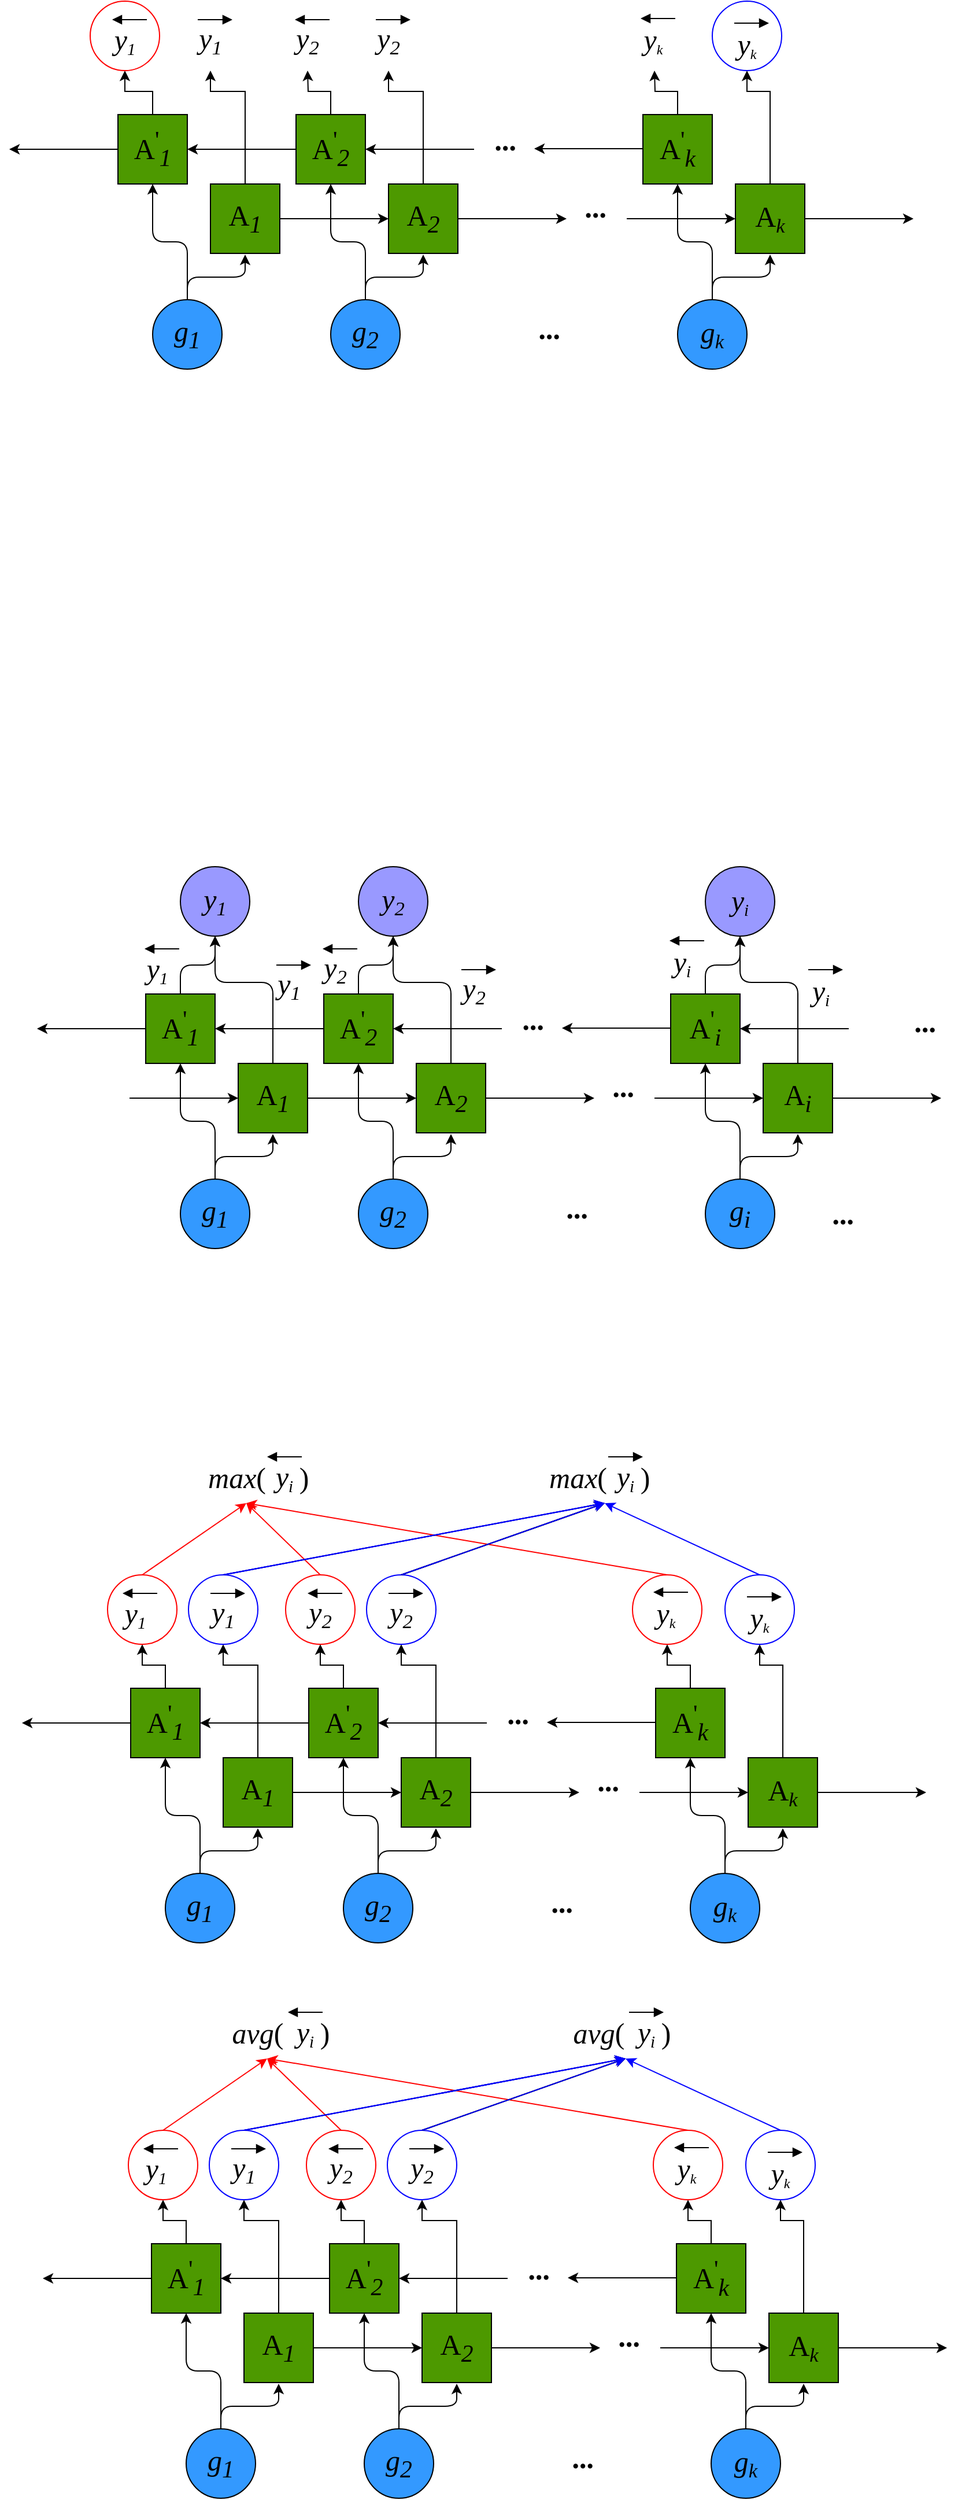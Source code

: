 <mxfile version="12.7.0" type="github">
  <diagram id="qnvLAeOahHRdcpvroYUL" name="Page-1">
    <mxGraphModel dx="1019" dy="519" grid="1" gridSize="10" guides="1" tooltips="1" connect="1" arrows="1" fold="1" page="1" pageScale="1" pageWidth="827" pageHeight="1169" math="0" shadow="0">
      <root>
        <mxCell id="0"/>
        <mxCell id="1" parent="0"/>
        <mxCell id="RUoRTHbxr52IHqTM27ya-61" value="" style="html=1;verticalAlign=bottom;endArrow=block;fontSize=25;fontFamily=Times New Roman;" parent="1" edge="1">
          <mxGeometry width="80" relative="1" as="geometry">
            <mxPoint x="179" y="238" as="sourcePoint"/>
            <mxPoint x="209" y="238" as="targetPoint"/>
          </mxGeometry>
        </mxCell>
        <mxCell id="RUoRTHbxr52IHqTM27ya-1" value="g&lt;sub&gt;1&lt;/sub&gt;" style="ellipse;whiteSpace=wrap;html=1;aspect=fixed;fontSize=25;fontStyle=2;fontFamily=Times New Roman;fillColor=#3399FF;" parent="1" vertex="1">
          <mxGeometry x="140" y="480" width="60" height="60" as="geometry"/>
        </mxCell>
        <mxCell id="RUoRTHbxr52IHqTM27ya-22" value="" style="edgeStyle=orthogonalEdgeStyle;rounded=0;orthogonalLoop=1;jettySize=auto;html=1;fontSize=25;fontStyle=2;exitX=0;exitY=0.5;exitDx=0;exitDy=0;fontFamily=Times New Roman;" parent="1" source="RUoRTHbxr52IHqTM27ya-13" target="RUoRTHbxr52IHqTM27ya-2" edge="1">
          <mxGeometry relative="1" as="geometry">
            <mxPoint x="250" y="350" as="sourcePoint"/>
          </mxGeometry>
        </mxCell>
        <mxCell id="clvgTeOOFxfK2EVjI2t1-62" value="" style="edgeStyle=orthogonalEdgeStyle;rounded=0;orthogonalLoop=1;jettySize=auto;html=1;" parent="1" source="RUoRTHbxr52IHqTM27ya-2" target="clvgTeOOFxfK2EVjI2t1-61" edge="1">
          <mxGeometry relative="1" as="geometry"/>
        </mxCell>
        <mxCell id="RUoRTHbxr52IHqTM27ya-2" value="" style="whiteSpace=wrap;html=1;aspect=fixed;fontSize=25;fontStyle=2;fontFamily=Times New Roman;fontColor=#00FF00;fillColor=#4D9900;" parent="1" vertex="1">
          <mxGeometry x="110" y="320" width="60" height="60" as="geometry"/>
        </mxCell>
        <mxCell id="tPSSgy20HXyKbWYkyoau-12" value="" style="edgeStyle=orthogonalEdgeStyle;rounded=0;orthogonalLoop=1;jettySize=auto;html=1;entryX=0.5;entryY=1;entryDx=0;entryDy=0;" edge="1" parent="1" source="RUoRTHbxr52IHqTM27ya-3">
          <mxGeometry relative="1" as="geometry">
            <mxPoint x="190" y="282" as="targetPoint"/>
            <Array as="points">
              <mxPoint x="220" y="300"/>
              <mxPoint x="190" y="300"/>
            </Array>
          </mxGeometry>
        </mxCell>
        <mxCell id="RUoRTHbxr52IHqTM27ya-3" value="" style="whiteSpace=wrap;html=1;aspect=fixed;fontSize=25;fontStyle=2;fontFamily=Times New Roman;labelBackgroundColor=#00FF00;fillColor=#4D9900;" parent="1" vertex="1">
          <mxGeometry x="190" y="380" width="60" height="60" as="geometry"/>
        </mxCell>
        <mxCell id="RUoRTHbxr52IHqTM27ya-5" value="" style="edgeStyle=elbowEdgeStyle;elbow=vertical;endArrow=classic;html=1;fontSize=25;fontStyle=2;fontFamily=Times New Roman;" parent="1" edge="1">
          <mxGeometry width="50" height="50" relative="1" as="geometry">
            <mxPoint x="170" y="480" as="sourcePoint"/>
            <mxPoint x="220" y="441" as="targetPoint"/>
          </mxGeometry>
        </mxCell>
        <mxCell id="RUoRTHbxr52IHqTM27ya-6" value="" style="edgeStyle=elbowEdgeStyle;elbow=vertical;endArrow=classic;html=1;fontSize=25;fontStyle=2;fontFamily=Times New Roman;" parent="1" edge="1">
          <mxGeometry width="50" height="50" relative="1" as="geometry">
            <mxPoint x="170" y="480" as="sourcePoint"/>
            <mxPoint x="140" y="380" as="targetPoint"/>
          </mxGeometry>
        </mxCell>
        <mxCell id="RUoRTHbxr52IHqTM27ya-12" value="g&lt;sub&gt;2&lt;/sub&gt;" style="ellipse;whiteSpace=wrap;html=1;aspect=fixed;fontSize=25;fontStyle=2;fontFamily=Times New Roman;fillColor=#3399FF;" parent="1" vertex="1">
          <mxGeometry x="294" y="480" width="60" height="60" as="geometry"/>
        </mxCell>
        <mxCell id="tPSSgy20HXyKbWYkyoau-6" value="" style="edgeStyle=orthogonalEdgeStyle;rounded=0;orthogonalLoop=1;jettySize=auto;html=1;" edge="1" parent="1" source="RUoRTHbxr52IHqTM27ya-13">
          <mxGeometry relative="1" as="geometry">
            <mxPoint x="274" y="282" as="targetPoint"/>
          </mxGeometry>
        </mxCell>
        <mxCell id="RUoRTHbxr52IHqTM27ya-13" value="" style="whiteSpace=wrap;html=1;aspect=fixed;fontSize=25;fontStyle=2;fontFamily=Times New Roman;gradientColor=none;fillColor=#4D9900;" parent="1" vertex="1">
          <mxGeometry x="264" y="320" width="60" height="60" as="geometry"/>
        </mxCell>
        <mxCell id="tPSSgy20HXyKbWYkyoau-10" value="" style="edgeStyle=orthogonalEdgeStyle;rounded=0;orthogonalLoop=1;jettySize=auto;html=1;entryX=0.5;entryY=1;entryDx=0;entryDy=0;" edge="1" parent="1" source="RUoRTHbxr52IHqTM27ya-14">
          <mxGeometry relative="1" as="geometry">
            <mxPoint x="344" y="282" as="targetPoint"/>
            <Array as="points">
              <mxPoint x="374" y="300"/>
              <mxPoint x="344" y="300"/>
            </Array>
          </mxGeometry>
        </mxCell>
        <mxCell id="RUoRTHbxr52IHqTM27ya-14" value="" style="whiteSpace=wrap;html=1;aspect=fixed;fontSize=25;fontStyle=2;fontFamily=Times New Roman;fillColor=#4D9900;" parent="1" vertex="1">
          <mxGeometry x="344" y="380" width="60" height="60" as="geometry"/>
        </mxCell>
        <mxCell id="RUoRTHbxr52IHqTM27ya-15" value="" style="edgeStyle=elbowEdgeStyle;elbow=vertical;endArrow=classic;html=1;fontSize=25;fontStyle=2;fontFamily=Times New Roman;" parent="1" edge="1">
          <mxGeometry width="50" height="50" relative="1" as="geometry">
            <mxPoint x="324" y="480" as="sourcePoint"/>
            <mxPoint x="374" y="441" as="targetPoint"/>
          </mxGeometry>
        </mxCell>
        <mxCell id="RUoRTHbxr52IHqTM27ya-16" value="" style="edgeStyle=elbowEdgeStyle;elbow=vertical;endArrow=classic;html=1;fontSize=25;fontStyle=2;fontFamily=Times New Roman;" parent="1" edge="1">
          <mxGeometry width="50" height="50" relative="1" as="geometry">
            <mxPoint x="324" y="480" as="sourcePoint"/>
            <mxPoint x="294" y="380" as="targetPoint"/>
          </mxGeometry>
        </mxCell>
        <mxCell id="RUoRTHbxr52IHqTM27ya-20" value="" style="endArrow=classic;html=1;exitX=1;exitY=0.5;exitDx=0;exitDy=0;entryX=0;entryY=0.5;entryDx=0;entryDy=0;fontSize=25;fontStyle=2;fontFamily=Times New Roman;" parent="1" source="RUoRTHbxr52IHqTM27ya-3" target="RUoRTHbxr52IHqTM27ya-14" edge="1">
          <mxGeometry width="50" height="50" relative="1" as="geometry">
            <mxPoint x="-80" y="500" as="sourcePoint"/>
            <mxPoint x="-30" y="450" as="targetPoint"/>
          </mxGeometry>
        </mxCell>
        <mxCell id="RUoRTHbxr52IHqTM27ya-26" value="" style="endArrow=classic;html=1;exitX=1;exitY=0.5;exitDx=0;exitDy=0;entryX=0;entryY=0.5;entryDx=0;entryDy=0;fontSize=25;fontStyle=2;fontFamily=Times New Roman;" parent="1" edge="1">
          <mxGeometry width="50" height="50" relative="1" as="geometry">
            <mxPoint x="404" y="410" as="sourcePoint"/>
            <mxPoint x="498" y="410" as="targetPoint"/>
          </mxGeometry>
        </mxCell>
        <mxCell id="RUoRTHbxr52IHqTM27ya-27" value="" style="endArrow=classic;html=1;exitX=1;exitY=0.5;exitDx=0;exitDy=0;entryX=0;entryY=0.5;entryDx=0;entryDy=0;fontSize=25;fontStyle=2;fontFamily=Times New Roman;" parent="1" edge="1">
          <mxGeometry width="50" height="50" relative="1" as="geometry">
            <mxPoint x="418" y="350" as="sourcePoint"/>
            <mxPoint x="324" y="350" as="targetPoint"/>
          </mxGeometry>
        </mxCell>
        <mxCell id="RUoRTHbxr52IHqTM27ya-28" value="g&lt;span style=&quot;font-size: 20.833px&quot;&gt;&lt;sub&gt;k&lt;/sub&gt;&lt;/span&gt;" style="ellipse;whiteSpace=wrap;html=1;aspect=fixed;fontSize=25;fontStyle=2;fontFamily=Times New Roman;labelBackgroundColor=none;fillColor=#3399FF;" parent="1" vertex="1">
          <mxGeometry x="594" y="480" width="60" height="60" as="geometry"/>
        </mxCell>
        <mxCell id="tPSSgy20HXyKbWYkyoau-1" value="" style="edgeStyle=orthogonalEdgeStyle;rounded=0;orthogonalLoop=1;jettySize=auto;html=1;" edge="1" parent="1" source="RUoRTHbxr52IHqTM27ya-29">
          <mxGeometry relative="1" as="geometry">
            <mxPoint x="574" y="282" as="targetPoint"/>
          </mxGeometry>
        </mxCell>
        <mxCell id="RUoRTHbxr52IHqTM27ya-29" value="" style="whiteSpace=wrap;html=1;aspect=fixed;fontSize=25;fontStyle=2;fontFamily=Times New Roman;fillColor=#4D9900;" parent="1" vertex="1">
          <mxGeometry x="564" y="320" width="60" height="60" as="geometry"/>
        </mxCell>
        <mxCell id="tPSSgy20HXyKbWYkyoau-5" value="" style="edgeStyle=orthogonalEdgeStyle;rounded=0;orthogonalLoop=1;jettySize=auto;html=1;entryX=0.5;entryY=1;entryDx=0;entryDy=0;" edge="1" parent="1" source="RUoRTHbxr52IHqTM27ya-30" target="clvgTeOOFxfK2EVjI2t1-70">
          <mxGeometry relative="1" as="geometry">
            <mxPoint x="674" y="300" as="targetPoint"/>
            <Array as="points">
              <mxPoint x="674" y="300"/>
              <mxPoint x="654" y="300"/>
            </Array>
          </mxGeometry>
        </mxCell>
        <mxCell id="RUoRTHbxr52IHqTM27ya-30" value="" style="whiteSpace=wrap;html=1;aspect=fixed;fontSize=25;fontStyle=2;fontFamily=Times New Roman;fillColor=#4D9900;" parent="1" vertex="1">
          <mxGeometry x="644" y="380" width="60" height="60" as="geometry"/>
        </mxCell>
        <mxCell id="RUoRTHbxr52IHqTM27ya-31" value="" style="edgeStyle=elbowEdgeStyle;elbow=vertical;endArrow=classic;html=1;fontSize=25;fontStyle=2;fontFamily=Times New Roman;" parent="1" edge="1">
          <mxGeometry width="50" height="50" relative="1" as="geometry">
            <mxPoint x="624" y="480" as="sourcePoint"/>
            <mxPoint x="674" y="441" as="targetPoint"/>
          </mxGeometry>
        </mxCell>
        <mxCell id="RUoRTHbxr52IHqTM27ya-32" value="" style="edgeStyle=elbowEdgeStyle;elbow=vertical;endArrow=classic;html=1;fontSize=25;fontStyle=2;fontFamily=Times New Roman;" parent="1" edge="1">
          <mxGeometry width="50" height="50" relative="1" as="geometry">
            <mxPoint x="624" y="480" as="sourcePoint"/>
            <mxPoint x="594" y="380" as="targetPoint"/>
          </mxGeometry>
        </mxCell>
        <mxCell id="RUoRTHbxr52IHqTM27ya-36" value="" style="endArrow=classic;html=1;exitX=1;exitY=0.5;exitDx=0;exitDy=0;entryX=0;entryY=0.5;entryDx=0;entryDy=0;fontSize=25;fontStyle=2;fontFamily=Times New Roman;" parent="1" target="RUoRTHbxr52IHqTM27ya-30" edge="1">
          <mxGeometry width="50" height="50" relative="1" as="geometry">
            <mxPoint x="550" y="410" as="sourcePoint"/>
            <mxPoint x="270" y="450" as="targetPoint"/>
          </mxGeometry>
        </mxCell>
        <mxCell id="RUoRTHbxr52IHqTM27ya-37" value="" style="endArrow=classic;html=1;exitX=1;exitY=0.5;exitDx=0;exitDy=0;entryX=0;entryY=0.5;entryDx=0;entryDy=0;fontSize=25;fontStyle=2;fontFamily=Times New Roman;" parent="1" edge="1">
          <mxGeometry width="50" height="50" relative="1" as="geometry">
            <mxPoint x="704" y="410" as="sourcePoint"/>
            <mxPoint x="798" y="410" as="targetPoint"/>
          </mxGeometry>
        </mxCell>
        <mxCell id="RUoRTHbxr52IHqTM27ya-39" value="" style="endArrow=classic;html=1;exitX=1;exitY=0.5;exitDx=0;exitDy=0;entryX=0;entryY=0.5;entryDx=0;entryDy=0;fontSize=25;fontStyle=2;fontFamily=Times New Roman;" parent="1" edge="1">
          <mxGeometry width="50" height="50" relative="1" as="geometry">
            <mxPoint x="564" y="349.5" as="sourcePoint"/>
            <mxPoint x="470" y="349.5" as="targetPoint"/>
          </mxGeometry>
        </mxCell>
        <mxCell id="RUoRTHbxr52IHqTM27ya-41" value="&lt;b style=&quot;font-size: 25px;&quot;&gt;&lt;font style=&quot;font-size: 25px;&quot;&gt;...&lt;/font&gt;&lt;/b&gt;" style="text;html=1;strokeColor=none;fillColor=none;align=center;verticalAlign=middle;whiteSpace=wrap;rounded=0;fontSize=25;fontStyle=2;fontFamily=Times New Roman;" parent="1" vertex="1">
          <mxGeometry x="519" y="400" width="10" as="geometry"/>
        </mxCell>
        <mxCell id="RUoRTHbxr52IHqTM27ya-47" value="&lt;b style=&quot;font-size: 25px;&quot;&gt;&lt;font style=&quot;font-size: 25px;&quot;&gt;...&lt;/font&gt;&lt;/b&gt;" style="text;html=1;strokeColor=none;fillColor=none;align=center;verticalAlign=middle;whiteSpace=wrap;rounded=0;fontSize=25;fontStyle=2;fontFamily=Times New Roman;" parent="1" vertex="1">
          <mxGeometry x="441" y="342" width="10" as="geometry"/>
        </mxCell>
        <mxCell id="RUoRTHbxr52IHqTM27ya-51" value="" style="edgeStyle=orthogonalEdgeStyle;rounded=0;orthogonalLoop=1;jettySize=auto;html=1;entryX=0;entryY=0.5;entryDx=0;entryDy=0;fontSize=25;fontStyle=2;fontFamily=Times New Roman;" parent="1" edge="1">
          <mxGeometry relative="1" as="geometry">
            <mxPoint x="110" y="350" as="sourcePoint"/>
            <mxPoint x="16" y="350" as="targetPoint"/>
          </mxGeometry>
        </mxCell>
        <mxCell id="RUoRTHbxr52IHqTM27ya-57" value="" style="html=1;verticalAlign=bottom;endArrow=block;fontSize=25;fontFamily=Times New Roman;" parent="1" edge="1">
          <mxGeometry width="80" relative="1" as="geometry">
            <mxPoint x="333" y="238" as="sourcePoint"/>
            <mxPoint x="363" y="238" as="targetPoint"/>
          </mxGeometry>
        </mxCell>
        <mxCell id="RUoRTHbxr52IHqTM27ya-58" value="&lt;i&gt;y&lt;span style=&quot;font-size: 20.833px&quot;&gt;&lt;sub&gt;2&lt;/sub&gt;&lt;/span&gt;&lt;/i&gt;" style="text;html=1;strokeColor=none;fillColor=none;align=center;verticalAlign=middle;whiteSpace=wrap;rounded=0;fontSize=25;fontFamily=Times New Roman;" parent="1" vertex="1">
          <mxGeometry x="324" y="246" width="40" height="20" as="geometry"/>
        </mxCell>
        <mxCell id="RUoRTHbxr52IHqTM27ya-59" value="" style="html=1;verticalAlign=bottom;endArrow=block;fontSize=25;fontFamily=Times New Roman;" parent="1" edge="1">
          <mxGeometry width="80" relative="1" as="geometry">
            <mxPoint x="643" y="241" as="sourcePoint"/>
            <mxPoint x="673" y="241" as="targetPoint"/>
          </mxGeometry>
        </mxCell>
        <mxCell id="RUoRTHbxr52IHqTM27ya-60" value="&lt;i&gt;y&lt;span style=&quot;font-size: 14.468px&quot;&gt;&lt;sub&gt;k&lt;/sub&gt;&lt;/span&gt;&lt;/i&gt;" style="text;html=1;strokeColor=none;fillColor=none;align=center;verticalAlign=middle;whiteSpace=wrap;rounded=0;fontSize=25;fontFamily=Times New Roman;" parent="1" vertex="1">
          <mxGeometry x="634" y="249" width="40" height="22" as="geometry"/>
        </mxCell>
        <mxCell id="RUoRTHbxr52IHqTM27ya-62" value="&lt;i&gt;y&lt;span style=&quot;font-size: 20.833px&quot;&gt;&lt;sub&gt;1&lt;/sub&gt;&lt;/span&gt;&lt;/i&gt;" style="text;html=1;strokeColor=none;fillColor=none;align=center;verticalAlign=middle;whiteSpace=wrap;rounded=0;fontSize=25;fontFamily=Times New Roman;" parent="1" vertex="1">
          <mxGeometry x="170" y="246" width="40" height="20" as="geometry"/>
        </mxCell>
        <mxCell id="RUoRTHbxr52IHqTM27ya-63" value="" style="html=1;verticalAlign=bottom;endArrow=block;fontSize=25;fontFamily=Times New Roman;" parent="1" edge="1">
          <mxGeometry width="80" relative="1" as="geometry">
            <mxPoint x="293" y="238" as="sourcePoint"/>
            <mxPoint x="263" y="238" as="targetPoint"/>
          </mxGeometry>
        </mxCell>
        <mxCell id="RUoRTHbxr52IHqTM27ya-64" value="&lt;i&gt;y&lt;span style=&quot;font-size: 20.833px&quot;&gt;&lt;sub&gt;2&lt;/sub&gt;&lt;/span&gt;&lt;/i&gt;" style="text;html=1;strokeColor=none;fillColor=none;align=center;verticalAlign=middle;whiteSpace=wrap;rounded=0;fontSize=25;fontFamily=Times New Roman;" parent="1" vertex="1">
          <mxGeometry x="254" y="246" width="40" height="20" as="geometry"/>
        </mxCell>
        <mxCell id="RUoRTHbxr52IHqTM27ya-65" value="" style="html=1;verticalAlign=bottom;endArrow=block;fontSize=25;fontFamily=Times New Roman;" parent="1" edge="1">
          <mxGeometry width="80" relative="1" as="geometry">
            <mxPoint x="135" y="238" as="sourcePoint"/>
            <mxPoint x="105" y="238" as="targetPoint"/>
          </mxGeometry>
        </mxCell>
        <mxCell id="RUoRTHbxr52IHqTM27ya-66" value="&lt;i&gt;y&lt;span style=&quot;font-size: 17.361px&quot;&gt;&lt;sub&gt;1&lt;/sub&gt;&lt;/span&gt;&lt;/i&gt;" style="text;html=1;strokeColor=none;fillColor=none;align=center;verticalAlign=middle;whiteSpace=wrap;rounded=0;fontSize=25;fontFamily=Times New Roman;" parent="1" vertex="1">
          <mxGeometry x="96" y="246" width="40" height="20" as="geometry"/>
        </mxCell>
        <mxCell id="RUoRTHbxr52IHqTM27ya-67" value="" style="html=1;verticalAlign=bottom;endArrow=block;fontSize=25;fontFamily=Times New Roman;" parent="1" edge="1">
          <mxGeometry width="80" relative="1" as="geometry">
            <mxPoint x="592" y="237" as="sourcePoint"/>
            <mxPoint x="562" y="237" as="targetPoint"/>
          </mxGeometry>
        </mxCell>
        <mxCell id="RUoRTHbxr52IHqTM27ya-68" value="&lt;i&gt;y&lt;span style=&quot;font-size: 14.468px&quot;&gt;&lt;sub&gt;k&lt;/sub&gt;&lt;/span&gt;&lt;/i&gt;" style="text;html=1;strokeColor=none;fillColor=none;align=center;verticalAlign=middle;whiteSpace=wrap;rounded=0;fontSize=25;fontFamily=Times New Roman;" parent="1" vertex="1">
          <mxGeometry x="553" y="245" width="40" height="22" as="geometry"/>
        </mxCell>
        <mxCell id="RUoRTHbxr52IHqTM27ya-73" value="A&lt;span style=&quot;font-size: 20.833px&quot;&gt;&lt;i&gt;&lt;sub&gt;k&lt;/sub&gt;&lt;/i&gt;&lt;/span&gt;" style="text;html=1;strokeColor=none;fillColor=none;align=center;verticalAlign=middle;whiteSpace=wrap;rounded=0;fontSize=25;fontFamily=Times New Roman;" parent="1" vertex="1">
          <mxGeometry x="654" y="400" width="40" height="20" as="geometry"/>
        </mxCell>
        <mxCell id="RUoRTHbxr52IHqTM27ya-74" value="A&lt;sub&gt;&lt;i&gt;2&lt;/i&gt;&lt;/sub&gt;" style="text;html=1;strokeColor=none;fillColor=none;align=center;verticalAlign=middle;whiteSpace=wrap;rounded=0;fontSize=25;fontFamily=Times New Roman;" parent="1" vertex="1">
          <mxGeometry x="354" y="400" width="40" height="20" as="geometry"/>
        </mxCell>
        <mxCell id="RUoRTHbxr52IHqTM27ya-75" value="A&lt;sub&gt;&lt;i&gt;1&lt;/i&gt;&lt;/sub&gt;" style="text;html=1;strokeColor=none;fillColor=none;align=center;verticalAlign=middle;whiteSpace=wrap;rounded=0;fontSize=25;fontFamily=Times New Roman;" parent="1" vertex="1">
          <mxGeometry x="200" y="400" width="40" height="20" as="geometry"/>
        </mxCell>
        <mxCell id="RUoRTHbxr52IHqTM27ya-78" value="A&lt;sup&gt;&#39;&lt;/sup&gt;&lt;sub&gt;&lt;i&gt;2&lt;/i&gt;&lt;/sub&gt;" style="text;html=1;strokeColor=none;fillColor=none;align=center;verticalAlign=middle;whiteSpace=wrap;rounded=0;fontSize=25;fontFamily=Times New Roman;" parent="1" vertex="1">
          <mxGeometry x="274" y="340" width="40" height="20" as="geometry"/>
        </mxCell>
        <mxCell id="RUoRTHbxr52IHqTM27ya-79" value="A&lt;sup&gt;&#39;&lt;/sup&gt;&lt;sub&gt;&lt;i&gt;1&lt;/i&gt;&lt;/sub&gt;" style="text;html=1;strokeColor=none;fillColor=none;align=center;verticalAlign=middle;whiteSpace=wrap;rounded=0;fontSize=25;fontFamily=Times New Roman;" parent="1" vertex="1">
          <mxGeometry x="120" y="340" width="40" height="20" as="geometry"/>
        </mxCell>
        <mxCell id="RUoRTHbxr52IHqTM27ya-80" value="A&lt;sup&gt;&#39;&lt;/sup&gt;&lt;i&gt;&lt;sub&gt;k&lt;/sub&gt;&lt;/i&gt;" style="text;html=1;strokeColor=none;fillColor=none;align=center;verticalAlign=middle;whiteSpace=wrap;rounded=0;fontSize=25;fontFamily=Times New Roman;" parent="1" vertex="1">
          <mxGeometry x="574" y="340" width="40" height="20" as="geometry"/>
        </mxCell>
        <mxCell id="RUoRTHbxr52IHqTM27ya-84" value="&lt;b style=&quot;font-size: 25px;&quot;&gt;&lt;font style=&quot;font-size: 25px;&quot;&gt;...&lt;/font&gt;&lt;/b&gt;" style="text;html=1;strokeColor=none;fillColor=none;align=center;verticalAlign=middle;whiteSpace=wrap;rounded=0;fontSize=25;fontStyle=2;fontFamily=Times New Roman;" parent="1" vertex="1">
          <mxGeometry x="479" y="505" width="10" as="geometry"/>
        </mxCell>
        <mxCell id="clvgTeOOFxfK2EVjI2t1-1" value="" style="html=1;verticalAlign=bottom;endArrow=block;fontSize=25;fontFamily=Times New Roman;" parent="1" edge="1">
          <mxGeometry width="80" relative="1" as="geometry">
            <mxPoint x="247" y="1055" as="sourcePoint"/>
            <mxPoint x="277" y="1055" as="targetPoint"/>
          </mxGeometry>
        </mxCell>
        <mxCell id="clvgTeOOFxfK2EVjI2t1-2" value="g&lt;sub&gt;1&lt;/sub&gt;" style="ellipse;whiteSpace=wrap;html=1;aspect=fixed;fontSize=25;fontStyle=2;fontFamily=Times New Roman;fillColor=#3399FF;" parent="1" vertex="1">
          <mxGeometry x="164" y="1240" width="60" height="60" as="geometry"/>
        </mxCell>
        <mxCell id="clvgTeOOFxfK2EVjI2t1-3" value="" style="edgeStyle=orthogonalEdgeStyle;rounded=0;orthogonalLoop=1;jettySize=auto;html=1;fontSize=25;fontStyle=2;exitX=0;exitY=0.5;exitDx=0;exitDy=0;fontFamily=Times New Roman;" parent="1" source="clvgTeOOFxfK2EVjI2t1-12" target="clvgTeOOFxfK2EVjI2t1-4" edge="1">
          <mxGeometry relative="1" as="geometry">
            <mxPoint x="274" y="1110" as="sourcePoint"/>
          </mxGeometry>
        </mxCell>
        <mxCell id="clvgTeOOFxfK2EVjI2t1-4" value="" style="whiteSpace=wrap;html=1;aspect=fixed;fontSize=25;fontStyle=2;fontFamily=Times New Roman;fontColor=#00FF00;fillColor=#4D9900;" parent="1" vertex="1">
          <mxGeometry x="134" y="1080" width="60" height="60" as="geometry"/>
        </mxCell>
        <mxCell id="clvgTeOOFxfK2EVjI2t1-5" value="" style="whiteSpace=wrap;html=1;aspect=fixed;fontSize=25;fontStyle=2;fontFamily=Times New Roman;labelBackgroundColor=#00FF00;fillColor=#4D9900;" parent="1" vertex="1">
          <mxGeometry x="214" y="1140" width="60" height="60" as="geometry"/>
        </mxCell>
        <mxCell id="clvgTeOOFxfK2EVjI2t1-6" value="" style="edgeStyle=elbowEdgeStyle;elbow=vertical;endArrow=classic;html=1;fontSize=25;fontStyle=2;fontFamily=Times New Roman;" parent="1" edge="1">
          <mxGeometry width="50" height="50" relative="1" as="geometry">
            <mxPoint x="194" y="1240" as="sourcePoint"/>
            <mxPoint x="244" y="1201" as="targetPoint"/>
          </mxGeometry>
        </mxCell>
        <mxCell id="clvgTeOOFxfK2EVjI2t1-7" value="" style="edgeStyle=elbowEdgeStyle;elbow=vertical;endArrow=classic;html=1;fontSize=25;fontStyle=2;fontFamily=Times New Roman;" parent="1" edge="1">
          <mxGeometry width="50" height="50" relative="1" as="geometry">
            <mxPoint x="194" y="1240" as="sourcePoint"/>
            <mxPoint x="164" y="1140" as="targetPoint"/>
          </mxGeometry>
        </mxCell>
        <mxCell id="clvgTeOOFxfK2EVjI2t1-8" value="" style="edgeStyle=elbowEdgeStyle;elbow=vertical;endArrow=classic;html=1;fontSize=25;fontStyle=2;fontFamily=Times New Roman;" parent="1" edge="1">
          <mxGeometry width="50" height="50" relative="1" as="geometry">
            <mxPoint x="164" y="1080" as="sourcePoint"/>
            <mxPoint x="194" y="1030" as="targetPoint"/>
          </mxGeometry>
        </mxCell>
        <mxCell id="clvgTeOOFxfK2EVjI2t1-9" value="" style="edgeStyle=elbowEdgeStyle;elbow=vertical;endArrow=classic;html=1;fontSize=25;fontStyle=2;fontFamily=Times New Roman;" parent="1" edge="1">
          <mxGeometry width="50" height="50" relative="1" as="geometry">
            <mxPoint x="244" y="1140" as="sourcePoint"/>
            <mxPoint x="194" y="1030" as="targetPoint"/>
            <Array as="points">
              <mxPoint x="224" y="1070"/>
            </Array>
          </mxGeometry>
        </mxCell>
        <mxCell id="clvgTeOOFxfK2EVjI2t1-10" value="" style="ellipse;whiteSpace=wrap;html=1;aspect=fixed;fontSize=25;fontStyle=2;fontFamily=Times New Roman;fillColor=#9999FF;" parent="1" vertex="1">
          <mxGeometry x="164" y="970" width="60" height="60" as="geometry"/>
        </mxCell>
        <mxCell id="clvgTeOOFxfK2EVjI2t1-11" value="g&lt;sub&gt;2&lt;/sub&gt;" style="ellipse;whiteSpace=wrap;html=1;aspect=fixed;fontSize=25;fontStyle=2;fontFamily=Times New Roman;fillColor=#3399FF;" parent="1" vertex="1">
          <mxGeometry x="318" y="1240" width="60" height="60" as="geometry"/>
        </mxCell>
        <mxCell id="clvgTeOOFxfK2EVjI2t1-12" value="" style="whiteSpace=wrap;html=1;aspect=fixed;fontSize=25;fontStyle=2;fontFamily=Times New Roman;gradientColor=none;fillColor=#4D9900;" parent="1" vertex="1">
          <mxGeometry x="288" y="1080" width="60" height="60" as="geometry"/>
        </mxCell>
        <mxCell id="clvgTeOOFxfK2EVjI2t1-13" value="" style="whiteSpace=wrap;html=1;aspect=fixed;fontSize=25;fontStyle=2;fontFamily=Times New Roman;fillColor=#4D9900;" parent="1" vertex="1">
          <mxGeometry x="368" y="1140" width="60" height="60" as="geometry"/>
        </mxCell>
        <mxCell id="clvgTeOOFxfK2EVjI2t1-14" value="" style="edgeStyle=elbowEdgeStyle;elbow=vertical;endArrow=classic;html=1;fontSize=25;fontStyle=2;fontFamily=Times New Roman;" parent="1" edge="1">
          <mxGeometry width="50" height="50" relative="1" as="geometry">
            <mxPoint x="348" y="1240" as="sourcePoint"/>
            <mxPoint x="398" y="1201" as="targetPoint"/>
          </mxGeometry>
        </mxCell>
        <mxCell id="clvgTeOOFxfK2EVjI2t1-15" value="" style="edgeStyle=elbowEdgeStyle;elbow=vertical;endArrow=classic;html=1;fontSize=25;fontStyle=2;fontFamily=Times New Roman;" parent="1" edge="1">
          <mxGeometry width="50" height="50" relative="1" as="geometry">
            <mxPoint x="348" y="1240" as="sourcePoint"/>
            <mxPoint x="318" y="1140" as="targetPoint"/>
          </mxGeometry>
        </mxCell>
        <mxCell id="clvgTeOOFxfK2EVjI2t1-16" value="" style="edgeStyle=elbowEdgeStyle;elbow=vertical;endArrow=classic;html=1;fontSize=25;fontStyle=2;fontFamily=Times New Roman;" parent="1" edge="1">
          <mxGeometry width="50" height="50" relative="1" as="geometry">
            <mxPoint x="318" y="1080" as="sourcePoint"/>
            <mxPoint x="348" y="1030" as="targetPoint"/>
          </mxGeometry>
        </mxCell>
        <mxCell id="clvgTeOOFxfK2EVjI2t1-17" value="" style="edgeStyle=elbowEdgeStyle;elbow=vertical;endArrow=classic;html=1;fontSize=25;fontStyle=2;fontFamily=Times New Roman;" parent="1" edge="1">
          <mxGeometry width="50" height="50" relative="1" as="geometry">
            <mxPoint x="398" y="1140" as="sourcePoint"/>
            <mxPoint x="348" y="1030" as="targetPoint"/>
            <Array as="points">
              <mxPoint x="378" y="1070"/>
            </Array>
          </mxGeometry>
        </mxCell>
        <mxCell id="clvgTeOOFxfK2EVjI2t1-18" value="" style="ellipse;whiteSpace=wrap;html=1;aspect=fixed;fontSize=25;fontStyle=2;fontFamily=Times New Roman;fillColor=#9999FF;" parent="1" vertex="1">
          <mxGeometry x="318" y="970" width="60" height="60" as="geometry"/>
        </mxCell>
        <mxCell id="clvgTeOOFxfK2EVjI2t1-19" value="" style="endArrow=classic;html=1;exitX=1;exitY=0.5;exitDx=0;exitDy=0;entryX=0;entryY=0.5;entryDx=0;entryDy=0;fontSize=25;fontStyle=2;fontFamily=Times New Roman;" parent="1" source="clvgTeOOFxfK2EVjI2t1-5" target="clvgTeOOFxfK2EVjI2t1-13" edge="1">
          <mxGeometry width="50" height="50" relative="1" as="geometry">
            <mxPoint x="-56" y="1260" as="sourcePoint"/>
            <mxPoint x="-6" y="1210" as="targetPoint"/>
          </mxGeometry>
        </mxCell>
        <mxCell id="clvgTeOOFxfK2EVjI2t1-20" value="" style="endArrow=classic;html=1;exitX=1;exitY=0.5;exitDx=0;exitDy=0;entryX=0;entryY=0.5;entryDx=0;entryDy=0;fontSize=25;fontStyle=2;fontFamily=Times New Roman;" parent="1" edge="1">
          <mxGeometry width="50" height="50" relative="1" as="geometry">
            <mxPoint x="428" y="1170" as="sourcePoint"/>
            <mxPoint x="522" y="1170" as="targetPoint"/>
          </mxGeometry>
        </mxCell>
        <mxCell id="clvgTeOOFxfK2EVjI2t1-21" value="" style="endArrow=classic;html=1;exitX=1;exitY=0.5;exitDx=0;exitDy=0;entryX=0;entryY=0.5;entryDx=0;entryDy=0;fontSize=25;fontStyle=2;fontFamily=Times New Roman;" parent="1" edge="1">
          <mxGeometry width="50" height="50" relative="1" as="geometry">
            <mxPoint x="442" y="1110" as="sourcePoint"/>
            <mxPoint x="348" y="1110" as="targetPoint"/>
          </mxGeometry>
        </mxCell>
        <mxCell id="clvgTeOOFxfK2EVjI2t1-22" value="g&lt;sub&gt;i&lt;/sub&gt;" style="ellipse;whiteSpace=wrap;html=1;aspect=fixed;fontSize=25;fontStyle=2;fontFamily=Times New Roman;labelBackgroundColor=none;fillColor=#3399FF;" parent="1" vertex="1">
          <mxGeometry x="618" y="1240" width="60" height="60" as="geometry"/>
        </mxCell>
        <mxCell id="clvgTeOOFxfK2EVjI2t1-23" value="" style="whiteSpace=wrap;html=1;aspect=fixed;fontSize=25;fontStyle=2;fontFamily=Times New Roman;fillColor=#4D9900;" parent="1" vertex="1">
          <mxGeometry x="588" y="1080" width="60" height="60" as="geometry"/>
        </mxCell>
        <mxCell id="clvgTeOOFxfK2EVjI2t1-24" value="" style="whiteSpace=wrap;html=1;aspect=fixed;fontSize=25;fontStyle=2;fontFamily=Times New Roman;fillColor=#4D9900;" parent="1" vertex="1">
          <mxGeometry x="668" y="1140" width="60" height="60" as="geometry"/>
        </mxCell>
        <mxCell id="clvgTeOOFxfK2EVjI2t1-25" value="" style="edgeStyle=elbowEdgeStyle;elbow=vertical;endArrow=classic;html=1;fontSize=25;fontStyle=2;fontFamily=Times New Roman;" parent="1" edge="1">
          <mxGeometry width="50" height="50" relative="1" as="geometry">
            <mxPoint x="648" y="1240" as="sourcePoint"/>
            <mxPoint x="698" y="1201" as="targetPoint"/>
          </mxGeometry>
        </mxCell>
        <mxCell id="clvgTeOOFxfK2EVjI2t1-26" value="" style="edgeStyle=elbowEdgeStyle;elbow=vertical;endArrow=classic;html=1;fontSize=25;fontStyle=2;fontFamily=Times New Roman;" parent="1" edge="1">
          <mxGeometry width="50" height="50" relative="1" as="geometry">
            <mxPoint x="648" y="1240" as="sourcePoint"/>
            <mxPoint x="618" y="1140" as="targetPoint"/>
          </mxGeometry>
        </mxCell>
        <mxCell id="clvgTeOOFxfK2EVjI2t1-27" value="" style="edgeStyle=elbowEdgeStyle;elbow=vertical;endArrow=classic;html=1;fontSize=25;fontStyle=2;fontFamily=Times New Roman;" parent="1" edge="1">
          <mxGeometry width="50" height="50" relative="1" as="geometry">
            <mxPoint x="618" y="1080" as="sourcePoint"/>
            <mxPoint x="648" y="1030" as="targetPoint"/>
          </mxGeometry>
        </mxCell>
        <mxCell id="clvgTeOOFxfK2EVjI2t1-28" value="" style="edgeStyle=elbowEdgeStyle;elbow=vertical;endArrow=classic;html=1;fontSize=25;fontStyle=2;fontFamily=Times New Roman;" parent="1" edge="1">
          <mxGeometry width="50" height="50" relative="1" as="geometry">
            <mxPoint x="698" y="1140" as="sourcePoint"/>
            <mxPoint x="648" y="1030" as="targetPoint"/>
            <Array as="points">
              <mxPoint x="678" y="1070"/>
            </Array>
          </mxGeometry>
        </mxCell>
        <mxCell id="clvgTeOOFxfK2EVjI2t1-29" value="" style="ellipse;whiteSpace=wrap;html=1;aspect=fixed;fontSize=25;fontStyle=2;fontFamily=Times New Roman;fillColor=#9999FF;" parent="1" vertex="1">
          <mxGeometry x="618" y="970" width="60" height="60" as="geometry"/>
        </mxCell>
        <mxCell id="clvgTeOOFxfK2EVjI2t1-30" value="" style="endArrow=classic;html=1;exitX=1;exitY=0.5;exitDx=0;exitDy=0;entryX=0;entryY=0.5;entryDx=0;entryDy=0;fontSize=25;fontStyle=2;fontFamily=Times New Roman;" parent="1" target="clvgTeOOFxfK2EVjI2t1-24" edge="1">
          <mxGeometry width="50" height="50" relative="1" as="geometry">
            <mxPoint x="574" y="1170" as="sourcePoint"/>
            <mxPoint x="294" y="1210" as="targetPoint"/>
          </mxGeometry>
        </mxCell>
        <mxCell id="clvgTeOOFxfK2EVjI2t1-31" value="" style="endArrow=classic;html=1;exitX=1;exitY=0.5;exitDx=0;exitDy=0;entryX=0;entryY=0.5;entryDx=0;entryDy=0;fontSize=25;fontStyle=2;fontFamily=Times New Roman;" parent="1" edge="1">
          <mxGeometry width="50" height="50" relative="1" as="geometry">
            <mxPoint x="728" y="1170" as="sourcePoint"/>
            <mxPoint x="822" y="1170" as="targetPoint"/>
          </mxGeometry>
        </mxCell>
        <mxCell id="clvgTeOOFxfK2EVjI2t1-32" value="" style="endArrow=classic;html=1;exitX=1;exitY=0.5;exitDx=0;exitDy=0;entryX=0;entryY=0.5;entryDx=0;entryDy=0;fontSize=25;fontStyle=2;fontFamily=Times New Roman;" parent="1" edge="1">
          <mxGeometry width="50" height="50" relative="1" as="geometry">
            <mxPoint x="742" y="1110" as="sourcePoint"/>
            <mxPoint x="648" y="1110" as="targetPoint"/>
          </mxGeometry>
        </mxCell>
        <mxCell id="clvgTeOOFxfK2EVjI2t1-33" value="" style="endArrow=classic;html=1;exitX=1;exitY=0.5;exitDx=0;exitDy=0;entryX=0;entryY=0.5;entryDx=0;entryDy=0;fontSize=25;fontStyle=2;fontFamily=Times New Roman;" parent="1" edge="1">
          <mxGeometry width="50" height="50" relative="1" as="geometry">
            <mxPoint x="588" y="1109.5" as="sourcePoint"/>
            <mxPoint x="494" y="1109.5" as="targetPoint"/>
          </mxGeometry>
        </mxCell>
        <mxCell id="clvgTeOOFxfK2EVjI2t1-34" value="&lt;b style=&quot;font-size: 25px;&quot;&gt;&lt;font style=&quot;font-size: 25px;&quot;&gt;...&lt;/font&gt;&lt;/b&gt;" style="text;html=1;strokeColor=none;fillColor=none;align=center;verticalAlign=middle;whiteSpace=wrap;rounded=0;fontSize=25;fontStyle=2;fontFamily=Times New Roman;" parent="1" vertex="1">
          <mxGeometry x="543" y="1160" width="10" as="geometry"/>
        </mxCell>
        <mxCell id="clvgTeOOFxfK2EVjI2t1-35" value="&lt;b style=&quot;font-size: 25px;&quot;&gt;&lt;font style=&quot;font-size: 25px;&quot;&gt;...&lt;/font&gt;&lt;/b&gt;" style="text;html=1;strokeColor=none;fillColor=none;align=center;verticalAlign=middle;whiteSpace=wrap;rounded=0;fontSize=25;fontStyle=2;fontFamily=Times New Roman;" parent="1" vertex="1">
          <mxGeometry x="465" y="1102" width="10" as="geometry"/>
        </mxCell>
        <mxCell id="clvgTeOOFxfK2EVjI2t1-36" value="" style="endArrow=classic;html=1;exitX=1;exitY=0.5;exitDx=0;exitDy=0;entryX=0;entryY=0.5;entryDx=0;entryDy=0;fontSize=25;fontStyle=2;fontFamily=Times New Roman;" parent="1" edge="1">
          <mxGeometry width="50" height="50" relative="1" as="geometry">
            <mxPoint x="120" y="1170" as="sourcePoint"/>
            <mxPoint x="214" y="1170" as="targetPoint"/>
          </mxGeometry>
        </mxCell>
        <mxCell id="clvgTeOOFxfK2EVjI2t1-37" value="" style="edgeStyle=orthogonalEdgeStyle;rounded=0;orthogonalLoop=1;jettySize=auto;html=1;entryX=0;entryY=0.5;entryDx=0;entryDy=0;fontSize=25;fontStyle=2;fontFamily=Times New Roman;" parent="1" edge="1">
          <mxGeometry relative="1" as="geometry">
            <mxPoint x="134" y="1110" as="sourcePoint"/>
            <mxPoint x="40" y="1110" as="targetPoint"/>
          </mxGeometry>
        </mxCell>
        <mxCell id="clvgTeOOFxfK2EVjI2t1-38" value="&lt;i&gt;y&lt;span style=&quot;font-size: 20.833px&quot;&gt;&lt;sub&gt;2&lt;/sub&gt;&lt;/span&gt;&lt;/i&gt;" style="text;html=1;strokeColor=none;fillColor=none;align=center;verticalAlign=middle;whiteSpace=wrap;rounded=0;fontSize=25;fontFamily=Times New Roman;" parent="1" vertex="1">
          <mxGeometry x="328" y="990" width="40" height="20" as="geometry"/>
        </mxCell>
        <mxCell id="clvgTeOOFxfK2EVjI2t1-39" value="" style="html=1;verticalAlign=bottom;endArrow=block;fontSize=25;fontFamily=Times New Roman;" parent="1" edge="1">
          <mxGeometry width="80" relative="1" as="geometry">
            <mxPoint x="407" y="1059" as="sourcePoint"/>
            <mxPoint x="437" y="1059" as="targetPoint"/>
          </mxGeometry>
        </mxCell>
        <mxCell id="clvgTeOOFxfK2EVjI2t1-40" value="&lt;i&gt;y&lt;span style=&quot;font-size: 20.833px&quot;&gt;&lt;sub&gt;2&lt;/sub&gt;&lt;/span&gt;&lt;/i&gt;" style="text;html=1;strokeColor=none;fillColor=none;align=center;verticalAlign=middle;whiteSpace=wrap;rounded=0;fontSize=25;fontFamily=Times New Roman;" parent="1" vertex="1">
          <mxGeometry x="398" y="1067" width="40" height="20" as="geometry"/>
        </mxCell>
        <mxCell id="clvgTeOOFxfK2EVjI2t1-41" value="" style="html=1;verticalAlign=bottom;endArrow=block;fontSize=25;fontFamily=Times New Roman;" parent="1" edge="1">
          <mxGeometry width="80" relative="1" as="geometry">
            <mxPoint x="707" y="1059" as="sourcePoint"/>
            <mxPoint x="737" y="1059" as="targetPoint"/>
          </mxGeometry>
        </mxCell>
        <mxCell id="clvgTeOOFxfK2EVjI2t1-42" value="&lt;i&gt;y&lt;span style=&quot;font-size: 17.361px&quot;&gt;&lt;sub&gt;i&lt;/sub&gt;&lt;/span&gt;&lt;/i&gt;" style="text;html=1;strokeColor=none;fillColor=none;align=center;verticalAlign=middle;whiteSpace=wrap;rounded=0;fontSize=25;fontFamily=Times New Roman;" parent="1" vertex="1">
          <mxGeometry x="698" y="1067" width="40" height="22" as="geometry"/>
        </mxCell>
        <mxCell id="clvgTeOOFxfK2EVjI2t1-43" value="&lt;i&gt;y&lt;span style=&quot;font-size: 20.833px&quot;&gt;&lt;sub&gt;1&lt;/sub&gt;&lt;/span&gt;&lt;/i&gt;" style="text;html=1;strokeColor=none;fillColor=none;align=center;verticalAlign=middle;whiteSpace=wrap;rounded=0;fontSize=25;fontFamily=Times New Roman;" parent="1" vertex="1">
          <mxGeometry x="238" y="1063" width="40" height="20" as="geometry"/>
        </mxCell>
        <mxCell id="clvgTeOOFxfK2EVjI2t1-44" value="" style="html=1;verticalAlign=bottom;endArrow=block;fontSize=25;fontFamily=Times New Roman;" parent="1" edge="1">
          <mxGeometry width="80" relative="1" as="geometry">
            <mxPoint x="317" y="1041" as="sourcePoint"/>
            <mxPoint x="287" y="1041" as="targetPoint"/>
          </mxGeometry>
        </mxCell>
        <mxCell id="clvgTeOOFxfK2EVjI2t1-45" value="&lt;i&gt;y&lt;span style=&quot;font-size: 20.833px&quot;&gt;&lt;sub&gt;2&lt;/sub&gt;&lt;/span&gt;&lt;/i&gt;" style="text;html=1;strokeColor=none;fillColor=none;align=center;verticalAlign=middle;whiteSpace=wrap;rounded=0;fontSize=25;fontFamily=Times New Roman;" parent="1" vertex="1">
          <mxGeometry x="278" y="1049" width="40" height="20" as="geometry"/>
        </mxCell>
        <mxCell id="clvgTeOOFxfK2EVjI2t1-46" value="" style="html=1;verticalAlign=bottom;endArrow=block;fontSize=25;fontFamily=Times New Roman;" parent="1" edge="1">
          <mxGeometry width="80" relative="1" as="geometry">
            <mxPoint x="163" y="1041" as="sourcePoint"/>
            <mxPoint x="133" y="1041" as="targetPoint"/>
          </mxGeometry>
        </mxCell>
        <mxCell id="clvgTeOOFxfK2EVjI2t1-47" value="&lt;i&gt;y&lt;span style=&quot;font-size: 17.361px&quot;&gt;&lt;sub&gt;1&lt;/sub&gt;&lt;/span&gt;&lt;/i&gt;" style="text;html=1;strokeColor=none;fillColor=none;align=center;verticalAlign=middle;whiteSpace=wrap;rounded=0;fontSize=25;fontFamily=Times New Roman;" parent="1" vertex="1">
          <mxGeometry x="124" y="1049" width="40" height="20" as="geometry"/>
        </mxCell>
        <mxCell id="clvgTeOOFxfK2EVjI2t1-48" value="" style="html=1;verticalAlign=bottom;endArrow=block;fontSize=25;fontFamily=Times New Roman;" parent="1" edge="1">
          <mxGeometry width="80" relative="1" as="geometry">
            <mxPoint x="617" y="1034" as="sourcePoint"/>
            <mxPoint x="587" y="1034" as="targetPoint"/>
          </mxGeometry>
        </mxCell>
        <mxCell id="clvgTeOOFxfK2EVjI2t1-49" value="&lt;i&gt;y&lt;span style=&quot;font-size: 17.361px&quot;&gt;&lt;sub&gt;i&lt;/sub&gt;&lt;/span&gt;&lt;/i&gt;" style="text;html=1;strokeColor=none;fillColor=none;align=center;verticalAlign=middle;whiteSpace=wrap;rounded=0;fontSize=25;fontFamily=Times New Roman;" parent="1" vertex="1">
          <mxGeometry x="578" y="1042" width="40" height="22" as="geometry"/>
        </mxCell>
        <mxCell id="clvgTeOOFxfK2EVjI2t1-50" value="&lt;i&gt;y&lt;span style=&quot;font-size: 17.361px&quot;&gt;&lt;sub&gt;i&lt;/sub&gt;&lt;/span&gt;&lt;/i&gt;" style="text;html=1;strokeColor=none;fillColor=none;align=center;verticalAlign=middle;whiteSpace=wrap;rounded=0;fontSize=25;fontFamily=Times New Roman;" parent="1" vertex="1">
          <mxGeometry x="628" y="990" width="40" height="20" as="geometry"/>
        </mxCell>
        <mxCell id="clvgTeOOFxfK2EVjI2t1-51" value="&lt;i&gt;y&lt;span style=&quot;font-size: 20.833px&quot;&gt;&lt;sub&gt;1&lt;/sub&gt;&lt;/span&gt;&lt;/i&gt;" style="text;html=1;strokeColor=none;fillColor=none;align=center;verticalAlign=middle;whiteSpace=wrap;rounded=0;fontSize=25;fontFamily=Times New Roman;" parent="1" vertex="1">
          <mxGeometry x="174" y="990" width="40" height="20" as="geometry"/>
        </mxCell>
        <mxCell id="clvgTeOOFxfK2EVjI2t1-52" value="A&lt;sub&gt;&lt;i&gt;i&lt;/i&gt;&lt;/sub&gt;" style="text;html=1;strokeColor=none;fillColor=none;align=center;verticalAlign=middle;whiteSpace=wrap;rounded=0;fontSize=25;fontFamily=Times New Roman;" parent="1" vertex="1">
          <mxGeometry x="678" y="1160" width="40" height="20" as="geometry"/>
        </mxCell>
        <mxCell id="clvgTeOOFxfK2EVjI2t1-53" value="A&lt;sub&gt;&lt;i&gt;2&lt;/i&gt;&lt;/sub&gt;" style="text;html=1;strokeColor=none;fillColor=none;align=center;verticalAlign=middle;whiteSpace=wrap;rounded=0;fontSize=25;fontFamily=Times New Roman;" parent="1" vertex="1">
          <mxGeometry x="378" y="1160" width="40" height="20" as="geometry"/>
        </mxCell>
        <mxCell id="clvgTeOOFxfK2EVjI2t1-54" value="A&lt;sub&gt;&lt;i&gt;1&lt;/i&gt;&lt;/sub&gt;" style="text;html=1;strokeColor=none;fillColor=none;align=center;verticalAlign=middle;whiteSpace=wrap;rounded=0;fontSize=25;fontFamily=Times New Roman;" parent="1" vertex="1">
          <mxGeometry x="224" y="1160" width="40" height="20" as="geometry"/>
        </mxCell>
        <mxCell id="clvgTeOOFxfK2EVjI2t1-55" value="A&lt;sup&gt;&#39;&lt;/sup&gt;&lt;sub&gt;&lt;i&gt;2&lt;/i&gt;&lt;/sub&gt;" style="text;html=1;strokeColor=none;fillColor=none;align=center;verticalAlign=middle;whiteSpace=wrap;rounded=0;fontSize=25;fontFamily=Times New Roman;" parent="1" vertex="1">
          <mxGeometry x="298" y="1100" width="40" height="20" as="geometry"/>
        </mxCell>
        <mxCell id="clvgTeOOFxfK2EVjI2t1-56" value="A&lt;sup&gt;&#39;&lt;/sup&gt;&lt;sub&gt;&lt;i&gt;1&lt;/i&gt;&lt;/sub&gt;" style="text;html=1;strokeColor=none;fillColor=none;align=center;verticalAlign=middle;whiteSpace=wrap;rounded=0;fontSize=25;fontFamily=Times New Roman;" parent="1" vertex="1">
          <mxGeometry x="144" y="1100" width="40" height="20" as="geometry"/>
        </mxCell>
        <mxCell id="clvgTeOOFxfK2EVjI2t1-57" value="A&lt;sup&gt;&#39;&lt;/sup&gt;&lt;sub&gt;&lt;i&gt;i&lt;/i&gt;&lt;/sub&gt;" style="text;html=1;strokeColor=none;fillColor=none;align=center;verticalAlign=middle;whiteSpace=wrap;rounded=0;fontSize=25;fontFamily=Times New Roman;" parent="1" vertex="1">
          <mxGeometry x="598" y="1100" width="40" height="20" as="geometry"/>
        </mxCell>
        <mxCell id="clvgTeOOFxfK2EVjI2t1-58" value="&lt;b style=&quot;font-size: 25px;&quot;&gt;&lt;font style=&quot;font-size: 25px;&quot;&gt;...&lt;/font&gt;&lt;/b&gt;" style="text;html=1;strokeColor=none;fillColor=none;align=center;verticalAlign=middle;whiteSpace=wrap;rounded=0;fontSize=25;fontStyle=2;fontFamily=Times New Roman;" parent="1" vertex="1">
          <mxGeometry x="503" y="1265" width="10" as="geometry"/>
        </mxCell>
        <mxCell id="clvgTeOOFxfK2EVjI2t1-59" value="&lt;b style=&quot;font-size: 25px;&quot;&gt;&lt;font style=&quot;font-size: 25px;&quot;&gt;...&lt;/font&gt;&lt;/b&gt;" style="text;html=1;strokeColor=none;fillColor=none;align=center;verticalAlign=middle;whiteSpace=wrap;rounded=0;fontSize=25;fontStyle=2;fontFamily=Times New Roman;" parent="1" vertex="1">
          <mxGeometry x="733" y="1270" width="10" as="geometry"/>
        </mxCell>
        <mxCell id="clvgTeOOFxfK2EVjI2t1-60" value="&lt;b style=&quot;font-size: 25px;&quot;&gt;&lt;font style=&quot;font-size: 25px;&quot;&gt;...&lt;/font&gt;&lt;/b&gt;" style="text;html=1;strokeColor=none;fillColor=none;align=center;verticalAlign=middle;whiteSpace=wrap;rounded=0;fontSize=25;fontStyle=2;fontFamily=Times New Roman;" parent="1" vertex="1">
          <mxGeometry x="804" y="1104" width="10" as="geometry"/>
        </mxCell>
        <mxCell id="clvgTeOOFxfK2EVjI2t1-61" value="" style="ellipse;whiteSpace=wrap;html=1;aspect=fixed;fontSize=25;fontStyle=2;fontFamily=Times New Roman;fillColor=none;strokeColor=#FF0000;" parent="1" vertex="1">
          <mxGeometry x="86" y="222" width="60" height="60" as="geometry"/>
        </mxCell>
        <mxCell id="clvgTeOOFxfK2EVjI2t1-70" value="" style="ellipse;whiteSpace=wrap;html=1;aspect=fixed;fontSize=25;fontStyle=2;fontFamily=Times New Roman;fillColor=none;strokeColor=#0000FF;" parent="1" vertex="1">
          <mxGeometry x="624" y="222" width="60" height="60" as="geometry"/>
        </mxCell>
        <mxCell id="tPSSgy20HXyKbWYkyoau-48" value="" style="html=1;verticalAlign=bottom;endArrow=block;fontSize=25;fontFamily=Times New Roman;" edge="1" parent="1">
          <mxGeometry width="80" relative="1" as="geometry">
            <mxPoint x="534" y="1480" as="sourcePoint"/>
            <mxPoint x="564" y="1480" as="targetPoint"/>
          </mxGeometry>
        </mxCell>
        <mxCell id="tPSSgy20HXyKbWYkyoau-49" value="" style="html=1;verticalAlign=bottom;endArrow=block;fontSize=25;fontFamily=Times New Roman;" edge="1" parent="1">
          <mxGeometry width="80" relative="1" as="geometry">
            <mxPoint x="190" y="1598" as="sourcePoint"/>
            <mxPoint x="220" y="1598" as="targetPoint"/>
          </mxGeometry>
        </mxCell>
        <mxCell id="tPSSgy20HXyKbWYkyoau-50" value="g&lt;sub&gt;1&lt;/sub&gt;" style="ellipse;whiteSpace=wrap;html=1;aspect=fixed;fontSize=25;fontStyle=2;fontFamily=Times New Roman;fillColor=#3399FF;" vertex="1" parent="1">
          <mxGeometry x="151" y="1840" width="60" height="60" as="geometry"/>
        </mxCell>
        <mxCell id="tPSSgy20HXyKbWYkyoau-51" value="" style="edgeStyle=orthogonalEdgeStyle;rounded=0;orthogonalLoop=1;jettySize=auto;html=1;fontSize=25;fontStyle=2;exitX=0;exitY=0.5;exitDx=0;exitDy=0;fontFamily=Times New Roman;" edge="1" parent="1" source="tPSSgy20HXyKbWYkyoau-60" target="tPSSgy20HXyKbWYkyoau-53">
          <mxGeometry relative="1" as="geometry">
            <mxPoint x="261" y="1710" as="sourcePoint"/>
          </mxGeometry>
        </mxCell>
        <mxCell id="tPSSgy20HXyKbWYkyoau-52" value="" style="edgeStyle=orthogonalEdgeStyle;rounded=0;orthogonalLoop=1;jettySize=auto;html=1;" edge="1" parent="1" source="tPSSgy20HXyKbWYkyoau-53" target="tPSSgy20HXyKbWYkyoau-99">
          <mxGeometry relative="1" as="geometry"/>
        </mxCell>
        <mxCell id="tPSSgy20HXyKbWYkyoau-53" value="" style="whiteSpace=wrap;html=1;aspect=fixed;fontSize=25;fontStyle=2;fontFamily=Times New Roman;fontColor=#00FF00;fillColor=#4D9900;" vertex="1" parent="1">
          <mxGeometry x="121" y="1680" width="60" height="60" as="geometry"/>
        </mxCell>
        <mxCell id="tPSSgy20HXyKbWYkyoau-54" value="" style="edgeStyle=orthogonalEdgeStyle;rounded=0;orthogonalLoop=1;jettySize=auto;html=1;entryX=0.5;entryY=1;entryDx=0;entryDy=0;" edge="1" parent="1" source="tPSSgy20HXyKbWYkyoau-55" target="tPSSgy20HXyKbWYkyoau-100">
          <mxGeometry relative="1" as="geometry">
            <mxPoint x="231" y="1660" as="targetPoint"/>
            <Array as="points">
              <mxPoint x="231" y="1660"/>
              <mxPoint x="201" y="1660"/>
            </Array>
          </mxGeometry>
        </mxCell>
        <mxCell id="tPSSgy20HXyKbWYkyoau-55" value="" style="whiteSpace=wrap;html=1;aspect=fixed;fontSize=25;fontStyle=2;fontFamily=Times New Roman;labelBackgroundColor=#00FF00;fillColor=#4D9900;" vertex="1" parent="1">
          <mxGeometry x="201" y="1740" width="60" height="60" as="geometry"/>
        </mxCell>
        <mxCell id="tPSSgy20HXyKbWYkyoau-56" value="" style="edgeStyle=elbowEdgeStyle;elbow=vertical;endArrow=classic;html=1;fontSize=25;fontStyle=2;fontFamily=Times New Roman;" edge="1" parent="1">
          <mxGeometry width="50" height="50" relative="1" as="geometry">
            <mxPoint x="181" y="1840" as="sourcePoint"/>
            <mxPoint x="231" y="1801" as="targetPoint"/>
          </mxGeometry>
        </mxCell>
        <mxCell id="tPSSgy20HXyKbWYkyoau-57" value="" style="edgeStyle=elbowEdgeStyle;elbow=vertical;endArrow=classic;html=1;fontSize=25;fontStyle=2;fontFamily=Times New Roman;" edge="1" parent="1">
          <mxGeometry width="50" height="50" relative="1" as="geometry">
            <mxPoint x="181" y="1840" as="sourcePoint"/>
            <mxPoint x="151" y="1740" as="targetPoint"/>
          </mxGeometry>
        </mxCell>
        <mxCell id="tPSSgy20HXyKbWYkyoau-58" value="g&lt;sub&gt;2&lt;/sub&gt;" style="ellipse;whiteSpace=wrap;html=1;aspect=fixed;fontSize=25;fontStyle=2;fontFamily=Times New Roman;fillColor=#3399FF;" vertex="1" parent="1">
          <mxGeometry x="305" y="1840" width="60" height="60" as="geometry"/>
        </mxCell>
        <mxCell id="tPSSgy20HXyKbWYkyoau-59" value="" style="edgeStyle=orthogonalEdgeStyle;rounded=0;orthogonalLoop=1;jettySize=auto;html=1;" edge="1" parent="1" source="tPSSgy20HXyKbWYkyoau-60" target="tPSSgy20HXyKbWYkyoau-101">
          <mxGeometry relative="1" as="geometry"/>
        </mxCell>
        <mxCell id="tPSSgy20HXyKbWYkyoau-60" value="" style="whiteSpace=wrap;html=1;aspect=fixed;fontSize=25;fontStyle=2;fontFamily=Times New Roman;gradientColor=none;fillColor=#4D9900;" vertex="1" parent="1">
          <mxGeometry x="275" y="1680" width="60" height="60" as="geometry"/>
        </mxCell>
        <mxCell id="tPSSgy20HXyKbWYkyoau-61" value="" style="edgeStyle=orthogonalEdgeStyle;rounded=0;orthogonalLoop=1;jettySize=auto;html=1;entryX=0.5;entryY=1;entryDx=0;entryDy=0;" edge="1" parent="1" source="tPSSgy20HXyKbWYkyoau-62" target="tPSSgy20HXyKbWYkyoau-102">
          <mxGeometry relative="1" as="geometry">
            <mxPoint x="385" y="1660" as="targetPoint"/>
            <Array as="points">
              <mxPoint x="385" y="1660"/>
              <mxPoint x="355" y="1660"/>
            </Array>
          </mxGeometry>
        </mxCell>
        <mxCell id="tPSSgy20HXyKbWYkyoau-62" value="" style="whiteSpace=wrap;html=1;aspect=fixed;fontSize=25;fontStyle=2;fontFamily=Times New Roman;fillColor=#4D9900;" vertex="1" parent="1">
          <mxGeometry x="355" y="1740" width="60" height="60" as="geometry"/>
        </mxCell>
        <mxCell id="tPSSgy20HXyKbWYkyoau-63" value="" style="edgeStyle=elbowEdgeStyle;elbow=vertical;endArrow=classic;html=1;fontSize=25;fontStyle=2;fontFamily=Times New Roman;" edge="1" parent="1">
          <mxGeometry width="50" height="50" relative="1" as="geometry">
            <mxPoint x="335" y="1840" as="sourcePoint"/>
            <mxPoint x="385" y="1801" as="targetPoint"/>
          </mxGeometry>
        </mxCell>
        <mxCell id="tPSSgy20HXyKbWYkyoau-64" value="" style="edgeStyle=elbowEdgeStyle;elbow=vertical;endArrow=classic;html=1;fontSize=25;fontStyle=2;fontFamily=Times New Roman;" edge="1" parent="1">
          <mxGeometry width="50" height="50" relative="1" as="geometry">
            <mxPoint x="335" y="1840" as="sourcePoint"/>
            <mxPoint x="305" y="1740" as="targetPoint"/>
          </mxGeometry>
        </mxCell>
        <mxCell id="tPSSgy20HXyKbWYkyoau-65" value="" style="endArrow=classic;html=1;exitX=1;exitY=0.5;exitDx=0;exitDy=0;entryX=0;entryY=0.5;entryDx=0;entryDy=0;fontSize=25;fontStyle=2;fontFamily=Times New Roman;" edge="1" parent="1" source="tPSSgy20HXyKbWYkyoau-55" target="tPSSgy20HXyKbWYkyoau-62">
          <mxGeometry width="50" height="50" relative="1" as="geometry">
            <mxPoint x="-69" y="1860" as="sourcePoint"/>
            <mxPoint x="-19" y="1810" as="targetPoint"/>
          </mxGeometry>
        </mxCell>
        <mxCell id="tPSSgy20HXyKbWYkyoau-66" value="" style="endArrow=classic;html=1;exitX=1;exitY=0.5;exitDx=0;exitDy=0;entryX=0;entryY=0.5;entryDx=0;entryDy=0;fontSize=25;fontStyle=2;fontFamily=Times New Roman;" edge="1" parent="1">
          <mxGeometry width="50" height="50" relative="1" as="geometry">
            <mxPoint x="415" y="1770" as="sourcePoint"/>
            <mxPoint x="509" y="1770" as="targetPoint"/>
          </mxGeometry>
        </mxCell>
        <mxCell id="tPSSgy20HXyKbWYkyoau-67" value="" style="endArrow=classic;html=1;exitX=1;exitY=0.5;exitDx=0;exitDy=0;entryX=0;entryY=0.5;entryDx=0;entryDy=0;fontSize=25;fontStyle=2;fontFamily=Times New Roman;" edge="1" parent="1">
          <mxGeometry width="50" height="50" relative="1" as="geometry">
            <mxPoint x="429" y="1710" as="sourcePoint"/>
            <mxPoint x="335" y="1710" as="targetPoint"/>
          </mxGeometry>
        </mxCell>
        <mxCell id="tPSSgy20HXyKbWYkyoau-68" value="g&lt;span style=&quot;font-size: 20.833px&quot;&gt;&lt;sub&gt;k&lt;/sub&gt;&lt;/span&gt;" style="ellipse;whiteSpace=wrap;html=1;aspect=fixed;fontSize=25;fontStyle=2;fontFamily=Times New Roman;labelBackgroundColor=none;fillColor=#3399FF;" vertex="1" parent="1">
          <mxGeometry x="605" y="1840" width="60" height="60" as="geometry"/>
        </mxCell>
        <mxCell id="tPSSgy20HXyKbWYkyoau-69" value="" style="edgeStyle=orthogonalEdgeStyle;rounded=0;orthogonalLoop=1;jettySize=auto;html=1;" edge="1" parent="1" source="tPSSgy20HXyKbWYkyoau-70" target="tPSSgy20HXyKbWYkyoau-103">
          <mxGeometry relative="1" as="geometry"/>
        </mxCell>
        <mxCell id="tPSSgy20HXyKbWYkyoau-70" value="" style="whiteSpace=wrap;html=1;aspect=fixed;fontSize=25;fontStyle=2;fontFamily=Times New Roman;fillColor=#4D9900;" vertex="1" parent="1">
          <mxGeometry x="575" y="1680" width="60" height="60" as="geometry"/>
        </mxCell>
        <mxCell id="tPSSgy20HXyKbWYkyoau-71" value="" style="edgeStyle=orthogonalEdgeStyle;rounded=0;orthogonalLoop=1;jettySize=auto;html=1;entryX=0.5;entryY=1;entryDx=0;entryDy=0;" edge="1" parent="1" source="tPSSgy20HXyKbWYkyoau-72" target="tPSSgy20HXyKbWYkyoau-104">
          <mxGeometry relative="1" as="geometry">
            <mxPoint x="685" y="1660" as="targetPoint"/>
            <Array as="points">
              <mxPoint x="685" y="1660"/>
              <mxPoint x="665" y="1660"/>
            </Array>
          </mxGeometry>
        </mxCell>
        <mxCell id="tPSSgy20HXyKbWYkyoau-72" value="" style="whiteSpace=wrap;html=1;aspect=fixed;fontSize=25;fontStyle=2;fontFamily=Times New Roman;fillColor=#4D9900;" vertex="1" parent="1">
          <mxGeometry x="655" y="1740" width="60" height="60" as="geometry"/>
        </mxCell>
        <mxCell id="tPSSgy20HXyKbWYkyoau-73" value="" style="edgeStyle=elbowEdgeStyle;elbow=vertical;endArrow=classic;html=1;fontSize=25;fontStyle=2;fontFamily=Times New Roman;" edge="1" parent="1">
          <mxGeometry width="50" height="50" relative="1" as="geometry">
            <mxPoint x="635" y="1840" as="sourcePoint"/>
            <mxPoint x="685" y="1801" as="targetPoint"/>
          </mxGeometry>
        </mxCell>
        <mxCell id="tPSSgy20HXyKbWYkyoau-74" value="" style="edgeStyle=elbowEdgeStyle;elbow=vertical;endArrow=classic;html=1;fontSize=25;fontStyle=2;fontFamily=Times New Roman;" edge="1" parent="1">
          <mxGeometry width="50" height="50" relative="1" as="geometry">
            <mxPoint x="635" y="1840" as="sourcePoint"/>
            <mxPoint x="605" y="1740" as="targetPoint"/>
          </mxGeometry>
        </mxCell>
        <mxCell id="tPSSgy20HXyKbWYkyoau-75" value="" style="endArrow=classic;html=1;exitX=1;exitY=0.5;exitDx=0;exitDy=0;entryX=0;entryY=0.5;entryDx=0;entryDy=0;fontSize=25;fontStyle=2;fontFamily=Times New Roman;" edge="1" parent="1" target="tPSSgy20HXyKbWYkyoau-72">
          <mxGeometry width="50" height="50" relative="1" as="geometry">
            <mxPoint x="561" y="1770" as="sourcePoint"/>
            <mxPoint x="281" y="1810" as="targetPoint"/>
          </mxGeometry>
        </mxCell>
        <mxCell id="tPSSgy20HXyKbWYkyoau-76" value="" style="endArrow=classic;html=1;exitX=1;exitY=0.5;exitDx=0;exitDy=0;entryX=0;entryY=0.5;entryDx=0;entryDy=0;fontSize=25;fontStyle=2;fontFamily=Times New Roman;" edge="1" parent="1">
          <mxGeometry width="50" height="50" relative="1" as="geometry">
            <mxPoint x="715" y="1770" as="sourcePoint"/>
            <mxPoint x="809" y="1770" as="targetPoint"/>
          </mxGeometry>
        </mxCell>
        <mxCell id="tPSSgy20HXyKbWYkyoau-77" value="" style="endArrow=classic;html=1;exitX=1;exitY=0.5;exitDx=0;exitDy=0;entryX=0;entryY=0.5;entryDx=0;entryDy=0;fontSize=25;fontStyle=2;fontFamily=Times New Roman;" edge="1" parent="1">
          <mxGeometry width="50" height="50" relative="1" as="geometry">
            <mxPoint x="575" y="1709.5" as="sourcePoint"/>
            <mxPoint x="481" y="1709.5" as="targetPoint"/>
          </mxGeometry>
        </mxCell>
        <mxCell id="tPSSgy20HXyKbWYkyoau-78" value="&lt;b style=&quot;font-size: 25px;&quot;&gt;&lt;font style=&quot;font-size: 25px;&quot;&gt;...&lt;/font&gt;&lt;/b&gt;" style="text;html=1;strokeColor=none;fillColor=none;align=center;verticalAlign=middle;whiteSpace=wrap;rounded=0;fontSize=25;fontStyle=2;fontFamily=Times New Roman;" vertex="1" parent="1">
          <mxGeometry x="530" y="1760" width="10" as="geometry"/>
        </mxCell>
        <mxCell id="tPSSgy20HXyKbWYkyoau-79" value="&lt;b style=&quot;font-size: 25px;&quot;&gt;&lt;font style=&quot;font-size: 25px;&quot;&gt;...&lt;/font&gt;&lt;/b&gt;" style="text;html=1;strokeColor=none;fillColor=none;align=center;verticalAlign=middle;whiteSpace=wrap;rounded=0;fontSize=25;fontStyle=2;fontFamily=Times New Roman;" vertex="1" parent="1">
          <mxGeometry x="452" y="1702" width="10" as="geometry"/>
        </mxCell>
        <mxCell id="tPSSgy20HXyKbWYkyoau-80" value="" style="edgeStyle=orthogonalEdgeStyle;rounded=0;orthogonalLoop=1;jettySize=auto;html=1;entryX=0;entryY=0.5;entryDx=0;entryDy=0;fontSize=25;fontStyle=2;fontFamily=Times New Roman;" edge="1" parent="1">
          <mxGeometry relative="1" as="geometry">
            <mxPoint x="121" y="1710" as="sourcePoint"/>
            <mxPoint x="27" y="1710" as="targetPoint"/>
          </mxGeometry>
        </mxCell>
        <mxCell id="tPSSgy20HXyKbWYkyoau-81" value="" style="html=1;verticalAlign=bottom;endArrow=block;fontSize=25;fontFamily=Times New Roman;" edge="1" parent="1">
          <mxGeometry width="80" relative="1" as="geometry">
            <mxPoint x="344" y="1598" as="sourcePoint"/>
            <mxPoint x="374" y="1598" as="targetPoint"/>
          </mxGeometry>
        </mxCell>
        <mxCell id="tPSSgy20HXyKbWYkyoau-82" value="&lt;i&gt;y&lt;span style=&quot;font-size: 20.833px&quot;&gt;&lt;sub&gt;2&lt;/sub&gt;&lt;/span&gt;&lt;/i&gt;" style="text;html=1;strokeColor=none;fillColor=none;align=center;verticalAlign=middle;whiteSpace=wrap;rounded=0;fontSize=25;fontFamily=Times New Roman;" vertex="1" parent="1">
          <mxGeometry x="335" y="1606" width="40" height="20" as="geometry"/>
        </mxCell>
        <mxCell id="tPSSgy20HXyKbWYkyoau-83" value="" style="html=1;verticalAlign=bottom;endArrow=block;fontSize=25;fontFamily=Times New Roman;" edge="1" parent="1">
          <mxGeometry width="80" relative="1" as="geometry">
            <mxPoint x="654" y="1601" as="sourcePoint"/>
            <mxPoint x="684" y="1601" as="targetPoint"/>
          </mxGeometry>
        </mxCell>
        <mxCell id="tPSSgy20HXyKbWYkyoau-84" value="&lt;i&gt;y&lt;span style=&quot;font-size: 14.468px&quot;&gt;&lt;sub&gt;k&lt;/sub&gt;&lt;/span&gt;&lt;/i&gt;" style="text;html=1;strokeColor=none;fillColor=none;align=center;verticalAlign=middle;whiteSpace=wrap;rounded=0;fontSize=25;fontFamily=Times New Roman;" vertex="1" parent="1">
          <mxGeometry x="645" y="1609" width="40" height="22" as="geometry"/>
        </mxCell>
        <mxCell id="tPSSgy20HXyKbWYkyoau-85" value="&lt;i&gt;y&lt;span style=&quot;font-size: 20.833px&quot;&gt;&lt;sub&gt;1&lt;/sub&gt;&lt;/span&gt;&lt;/i&gt;" style="text;html=1;strokeColor=none;fillColor=none;align=center;verticalAlign=middle;whiteSpace=wrap;rounded=0;fontSize=25;fontFamily=Times New Roman;" vertex="1" parent="1">
          <mxGeometry x="181" y="1606" width="40" height="20" as="geometry"/>
        </mxCell>
        <mxCell id="tPSSgy20HXyKbWYkyoau-86" value="" style="html=1;verticalAlign=bottom;endArrow=block;fontSize=25;fontFamily=Times New Roman;" edge="1" parent="1">
          <mxGeometry width="80" relative="1" as="geometry">
            <mxPoint x="304" y="1598" as="sourcePoint"/>
            <mxPoint x="274" y="1598" as="targetPoint"/>
          </mxGeometry>
        </mxCell>
        <mxCell id="tPSSgy20HXyKbWYkyoau-87" value="&lt;i&gt;y&lt;span style=&quot;font-size: 20.833px&quot;&gt;&lt;sub&gt;2&lt;/sub&gt;&lt;/span&gt;&lt;/i&gt;" style="text;html=1;strokeColor=none;fillColor=none;align=center;verticalAlign=middle;whiteSpace=wrap;rounded=0;fontSize=25;fontFamily=Times New Roman;" vertex="1" parent="1">
          <mxGeometry x="265" y="1606" width="40" height="20" as="geometry"/>
        </mxCell>
        <mxCell id="tPSSgy20HXyKbWYkyoau-88" value="" style="html=1;verticalAlign=bottom;endArrow=block;fontSize=25;fontFamily=Times New Roman;" edge="1" parent="1">
          <mxGeometry width="80" relative="1" as="geometry">
            <mxPoint x="144" y="1598" as="sourcePoint"/>
            <mxPoint x="114" y="1598" as="targetPoint"/>
          </mxGeometry>
        </mxCell>
        <mxCell id="tPSSgy20HXyKbWYkyoau-89" value="&lt;i&gt;y&lt;span style=&quot;font-size: 17.361px&quot;&gt;&lt;sub&gt;1&lt;/sub&gt;&lt;/span&gt;&lt;/i&gt;" style="text;html=1;strokeColor=none;fillColor=none;align=center;verticalAlign=middle;whiteSpace=wrap;rounded=0;fontSize=25;fontFamily=Times New Roman;" vertex="1" parent="1">
          <mxGeometry x="105" y="1606" width="40" height="20" as="geometry"/>
        </mxCell>
        <mxCell id="tPSSgy20HXyKbWYkyoau-90" value="" style="html=1;verticalAlign=bottom;endArrow=block;fontSize=25;fontFamily=Times New Roman;" edge="1" parent="1">
          <mxGeometry width="80" relative="1" as="geometry">
            <mxPoint x="603" y="1597" as="sourcePoint"/>
            <mxPoint x="573" y="1597" as="targetPoint"/>
          </mxGeometry>
        </mxCell>
        <mxCell id="tPSSgy20HXyKbWYkyoau-91" value="&lt;i&gt;y&lt;span style=&quot;font-size: 14.468px&quot;&gt;&lt;sub&gt;k&lt;/sub&gt;&lt;/span&gt;&lt;/i&gt;" style="text;html=1;strokeColor=none;fillColor=none;align=center;verticalAlign=middle;whiteSpace=wrap;rounded=0;fontSize=25;fontFamily=Times New Roman;" vertex="1" parent="1">
          <mxGeometry x="564" y="1605" width="40" height="22" as="geometry"/>
        </mxCell>
        <mxCell id="tPSSgy20HXyKbWYkyoau-92" value="A&lt;span style=&quot;font-size: 20.833px&quot;&gt;&lt;i&gt;&lt;sub&gt;k&lt;/sub&gt;&lt;/i&gt;&lt;/span&gt;" style="text;html=1;strokeColor=none;fillColor=none;align=center;verticalAlign=middle;whiteSpace=wrap;rounded=0;fontSize=25;fontFamily=Times New Roman;" vertex="1" parent="1">
          <mxGeometry x="665" y="1760" width="40" height="20" as="geometry"/>
        </mxCell>
        <mxCell id="tPSSgy20HXyKbWYkyoau-93" value="A&lt;sub&gt;&lt;i&gt;2&lt;/i&gt;&lt;/sub&gt;" style="text;html=1;strokeColor=none;fillColor=none;align=center;verticalAlign=middle;whiteSpace=wrap;rounded=0;fontSize=25;fontFamily=Times New Roman;" vertex="1" parent="1">
          <mxGeometry x="365" y="1760" width="40" height="20" as="geometry"/>
        </mxCell>
        <mxCell id="tPSSgy20HXyKbWYkyoau-94" value="A&lt;sub&gt;&lt;i&gt;1&lt;/i&gt;&lt;/sub&gt;" style="text;html=1;strokeColor=none;fillColor=none;align=center;verticalAlign=middle;whiteSpace=wrap;rounded=0;fontSize=25;fontFamily=Times New Roman;" vertex="1" parent="1">
          <mxGeometry x="211" y="1760" width="40" height="20" as="geometry"/>
        </mxCell>
        <mxCell id="tPSSgy20HXyKbWYkyoau-95" value="A&lt;sup&gt;&#39;&lt;/sup&gt;&lt;sub&gt;&lt;i&gt;2&lt;/i&gt;&lt;/sub&gt;" style="text;html=1;strokeColor=none;fillColor=none;align=center;verticalAlign=middle;whiteSpace=wrap;rounded=0;fontSize=25;fontFamily=Times New Roman;" vertex="1" parent="1">
          <mxGeometry x="285" y="1700" width="40" height="20" as="geometry"/>
        </mxCell>
        <mxCell id="tPSSgy20HXyKbWYkyoau-96" value="A&lt;sup&gt;&#39;&lt;/sup&gt;&lt;sub&gt;&lt;i&gt;1&lt;/i&gt;&lt;/sub&gt;" style="text;html=1;strokeColor=none;fillColor=none;align=center;verticalAlign=middle;whiteSpace=wrap;rounded=0;fontSize=25;fontFamily=Times New Roman;" vertex="1" parent="1">
          <mxGeometry x="131" y="1700" width="40" height="20" as="geometry"/>
        </mxCell>
        <mxCell id="tPSSgy20HXyKbWYkyoau-97" value="A&lt;sup&gt;&#39;&lt;/sup&gt;&lt;i&gt;&lt;sub&gt;k&lt;/sub&gt;&lt;/i&gt;" style="text;html=1;strokeColor=none;fillColor=none;align=center;verticalAlign=middle;whiteSpace=wrap;rounded=0;fontSize=25;fontFamily=Times New Roman;" vertex="1" parent="1">
          <mxGeometry x="585" y="1700" width="40" height="20" as="geometry"/>
        </mxCell>
        <mxCell id="tPSSgy20HXyKbWYkyoau-98" value="&lt;b style=&quot;font-size: 25px;&quot;&gt;&lt;font style=&quot;font-size: 25px;&quot;&gt;...&lt;/font&gt;&lt;/b&gt;" style="text;html=1;strokeColor=none;fillColor=none;align=center;verticalAlign=middle;whiteSpace=wrap;rounded=0;fontSize=25;fontStyle=2;fontFamily=Times New Roman;" vertex="1" parent="1">
          <mxGeometry x="490" y="1865" width="10" as="geometry"/>
        </mxCell>
        <mxCell id="tPSSgy20HXyKbWYkyoau-99" value="" style="ellipse;whiteSpace=wrap;html=1;aspect=fixed;fontSize=25;fontStyle=2;fontFamily=Times New Roman;fillColor=none;strokeColor=#FF0000;" vertex="1" parent="1">
          <mxGeometry x="101" y="1582" width="60" height="60" as="geometry"/>
        </mxCell>
        <mxCell id="tPSSgy20HXyKbWYkyoau-100" value="" style="ellipse;whiteSpace=wrap;html=1;aspect=fixed;fontSize=25;fontStyle=2;fontFamily=Times New Roman;fillColor=none;strokeColor=#0000FF;" vertex="1" parent="1">
          <mxGeometry x="171" y="1582" width="60" height="60" as="geometry"/>
        </mxCell>
        <mxCell id="tPSSgy20HXyKbWYkyoau-101" value="" style="ellipse;whiteSpace=wrap;html=1;aspect=fixed;fontSize=25;fontStyle=2;fontFamily=Times New Roman;fillColor=none;strokeColor=#FF0000;" vertex="1" parent="1">
          <mxGeometry x="255" y="1582" width="60" height="60" as="geometry"/>
        </mxCell>
        <mxCell id="tPSSgy20HXyKbWYkyoau-102" value="" style="ellipse;whiteSpace=wrap;html=1;aspect=fixed;fontSize=25;fontStyle=2;fontFamily=Times New Roman;fillColor=none;strokeColor=#0000FF;" vertex="1" parent="1">
          <mxGeometry x="325" y="1582" width="60" height="60" as="geometry"/>
        </mxCell>
        <mxCell id="tPSSgy20HXyKbWYkyoau-103" value="" style="ellipse;whiteSpace=wrap;html=1;aspect=fixed;fontSize=25;fontStyle=2;fontFamily=Times New Roman;fillColor=none;strokeColor=#FF0000;" vertex="1" parent="1">
          <mxGeometry x="555" y="1582" width="60" height="60" as="geometry"/>
        </mxCell>
        <mxCell id="tPSSgy20HXyKbWYkyoau-104" value="" style="ellipse;whiteSpace=wrap;html=1;aspect=fixed;fontSize=25;fontStyle=2;fontFamily=Times New Roman;fillColor=none;strokeColor=#0000FF;" vertex="1" parent="1">
          <mxGeometry x="635" y="1582" width="60" height="60" as="geometry"/>
        </mxCell>
        <mxCell id="tPSSgy20HXyKbWYkyoau-105" value="" style="endArrow=classic;html=1;strokeColor=#FF0000;" edge="1" parent="1">
          <mxGeometry width="50" height="50" relative="1" as="geometry">
            <mxPoint x="131" y="1582" as="sourcePoint"/>
            <mxPoint x="221" y="1520" as="targetPoint"/>
          </mxGeometry>
        </mxCell>
        <mxCell id="tPSSgy20HXyKbWYkyoau-106" value="" style="endArrow=classic;html=1;strokeColor=#FF0000;" edge="1" parent="1">
          <mxGeometry width="50" height="50" relative="1" as="geometry">
            <mxPoint x="285" y="1582" as="sourcePoint"/>
            <mxPoint x="221" y="1520" as="targetPoint"/>
          </mxGeometry>
        </mxCell>
        <mxCell id="tPSSgy20HXyKbWYkyoau-107" value="" style="endArrow=classic;html=1;exitX=0.5;exitY=0;exitDx=0;exitDy=0;strokeColor=#FF0000;" edge="1" parent="1" source="tPSSgy20HXyKbWYkyoau-103">
          <mxGeometry width="50" height="50" relative="1" as="geometry">
            <mxPoint x="431" y="1520" as="sourcePoint"/>
            <mxPoint x="221" y="1520" as="targetPoint"/>
          </mxGeometry>
        </mxCell>
        <mxCell id="tPSSgy20HXyKbWYkyoau-108" value="" style="endArrow=classic;html=1;exitX=0.5;exitY=0;exitDx=0;exitDy=0;" edge="1" parent="1" source="tPSSgy20HXyKbWYkyoau-100">
          <mxGeometry width="50" height="50" relative="1" as="geometry">
            <mxPoint x="201" y="1580" as="sourcePoint"/>
            <mxPoint x="531" y="1520" as="targetPoint"/>
          </mxGeometry>
        </mxCell>
        <mxCell id="tPSSgy20HXyKbWYkyoau-109" value="" style="endArrow=classic;html=1;exitX=0.5;exitY=0;exitDx=0;exitDy=0;strokeColor=#0000FF;" edge="1" parent="1" source="tPSSgy20HXyKbWYkyoau-104">
          <mxGeometry width="50" height="50" relative="1" as="geometry">
            <mxPoint x="625" y="1540" as="sourcePoint"/>
            <mxPoint x="531" y="1520" as="targetPoint"/>
          </mxGeometry>
        </mxCell>
        <mxCell id="tPSSgy20HXyKbWYkyoau-110" value="" style="endArrow=classic;html=1;" edge="1" parent="1">
          <mxGeometry width="50" height="50" relative="1" as="geometry">
            <mxPoint x="355" y="1582" as="sourcePoint"/>
            <mxPoint x="531" y="1520" as="targetPoint"/>
          </mxGeometry>
        </mxCell>
        <mxCell id="tPSSgy20HXyKbWYkyoau-111" value="" style="html=1;verticalAlign=bottom;endArrow=block;fontSize=25;fontFamily=Times New Roman;" edge="1" parent="1">
          <mxGeometry width="80" relative="1" as="geometry">
            <mxPoint x="269" y="1480" as="sourcePoint"/>
            <mxPoint x="239" y="1480" as="targetPoint"/>
          </mxGeometry>
        </mxCell>
        <mxCell id="tPSSgy20HXyKbWYkyoau-112" value="&lt;i&gt;y&lt;span style=&quot;font-size: 17.361px&quot;&gt;&lt;sub&gt;i&lt;/sub&gt;&lt;/span&gt;&lt;/i&gt;" style="text;html=1;strokeColor=none;fillColor=none;align=center;verticalAlign=middle;whiteSpace=wrap;rounded=0;fontSize=25;fontFamily=Times New Roman;" vertex="1" parent="1">
          <mxGeometry x="234" y="1488" width="40" height="20" as="geometry"/>
        </mxCell>
        <mxCell id="tPSSgy20HXyKbWYkyoau-113" value="&lt;font style=&quot;font-size: 25px&quot; face=&quot;Times New Roman&quot;&gt;&lt;i&gt;max&lt;/i&gt;(&lt;/font&gt;" style="text;html=1;strokeColor=none;fillColor=none;align=center;verticalAlign=middle;whiteSpace=wrap;rounded=0;" vertex="1" parent="1">
          <mxGeometry x="195" y="1488" width="36" height="20" as="geometry"/>
        </mxCell>
        <mxCell id="tPSSgy20HXyKbWYkyoau-114" value="&lt;font style=&quot;font-size: 25px ; font-style: normal&quot; face=&quot;Times New Roman&quot;&gt;)&lt;/font&gt;" style="text;html=1;strokeColor=none;fillColor=none;align=center;verticalAlign=middle;whiteSpace=wrap;rounded=0;fontStyle=2" vertex="1" parent="1">
          <mxGeometry x="268" y="1488" width="6" height="20" as="geometry"/>
        </mxCell>
        <mxCell id="tPSSgy20HXyKbWYkyoau-115" value="&lt;i&gt;y&lt;span style=&quot;font-size: 17.361px&quot;&gt;&lt;sub&gt;i&lt;/sub&gt;&lt;/span&gt;&lt;/i&gt;" style="text;html=1;strokeColor=none;fillColor=none;align=center;verticalAlign=middle;whiteSpace=wrap;rounded=0;fontSize=25;fontFamily=Times New Roman;" vertex="1" parent="1">
          <mxGeometry x="529" y="1488" width="40" height="20" as="geometry"/>
        </mxCell>
        <mxCell id="tPSSgy20HXyKbWYkyoau-116" value="&lt;font style=&quot;font-size: 25px&quot; face=&quot;Times New Roman&quot;&gt;&lt;i&gt;max&lt;/i&gt;(&lt;/font&gt;" style="text;html=1;strokeColor=none;fillColor=none;align=center;verticalAlign=middle;whiteSpace=wrap;rounded=0;" vertex="1" parent="1">
          <mxGeometry x="490" y="1488" width="36" height="20" as="geometry"/>
        </mxCell>
        <mxCell id="tPSSgy20HXyKbWYkyoau-117" value="&lt;font style=&quot;font-size: 25px ; font-style: normal&quot; face=&quot;Times New Roman&quot;&gt;)&lt;/font&gt;" style="text;html=1;strokeColor=none;fillColor=none;align=center;verticalAlign=middle;whiteSpace=wrap;rounded=0;fontStyle=2" vertex="1" parent="1">
          <mxGeometry x="563" y="1488" width="6" height="20" as="geometry"/>
        </mxCell>
        <mxCell id="tPSSgy20HXyKbWYkyoau-118" value="" style="endArrow=classic;html=1;" edge="1" parent="1">
          <mxGeometry width="50" height="50" relative="1" as="geometry">
            <mxPoint x="355" y="1582" as="sourcePoint"/>
            <mxPoint x="531" y="1520" as="targetPoint"/>
          </mxGeometry>
        </mxCell>
        <mxCell id="tPSSgy20HXyKbWYkyoau-119" value="" style="endArrow=classic;html=1;exitX=0.5;exitY=0;exitDx=0;exitDy=0;strokeColor=#0000FF;" edge="1" parent="1">
          <mxGeometry width="50" height="50" relative="1" as="geometry">
            <mxPoint x="201" y="1582" as="sourcePoint"/>
            <mxPoint x="531" y="1520" as="targetPoint"/>
          </mxGeometry>
        </mxCell>
        <mxCell id="tPSSgy20HXyKbWYkyoau-120" value="" style="endArrow=classic;html=1;strokeColor=#0000FF;" edge="1" parent="1">
          <mxGeometry width="50" height="50" relative="1" as="geometry">
            <mxPoint x="355" y="1582" as="sourcePoint"/>
            <mxPoint x="531" y="1520" as="targetPoint"/>
          </mxGeometry>
        </mxCell>
        <mxCell id="tPSSgy20HXyKbWYkyoau-121" value="" style="endArrow=classic;html=1;exitX=0.5;exitY=0;exitDx=0;exitDy=0;strokeColor=#0000FF;" edge="1" parent="1">
          <mxGeometry width="50" height="50" relative="1" as="geometry">
            <mxPoint x="201" y="1582" as="sourcePoint"/>
            <mxPoint x="531" y="1520" as="targetPoint"/>
          </mxGeometry>
        </mxCell>
        <mxCell id="tPSSgy20HXyKbWYkyoau-122" value="" style="html=1;verticalAlign=bottom;endArrow=block;fontSize=25;fontFamily=Times New Roman;" edge="1" parent="1">
          <mxGeometry width="80" relative="1" as="geometry">
            <mxPoint x="552" y="1960" as="sourcePoint"/>
            <mxPoint x="582" y="1960" as="targetPoint"/>
          </mxGeometry>
        </mxCell>
        <mxCell id="tPSSgy20HXyKbWYkyoau-123" value="" style="html=1;verticalAlign=bottom;endArrow=block;fontSize=25;fontFamily=Times New Roman;" edge="1" parent="1">
          <mxGeometry width="80" relative="1" as="geometry">
            <mxPoint x="208" y="2078" as="sourcePoint"/>
            <mxPoint x="238" y="2078" as="targetPoint"/>
          </mxGeometry>
        </mxCell>
        <mxCell id="tPSSgy20HXyKbWYkyoau-124" value="g&lt;sub&gt;1&lt;/sub&gt;" style="ellipse;whiteSpace=wrap;html=1;aspect=fixed;fontSize=25;fontStyle=2;fontFamily=Times New Roman;fillColor=#3399FF;" vertex="1" parent="1">
          <mxGeometry x="169" y="2320" width="60" height="60" as="geometry"/>
        </mxCell>
        <mxCell id="tPSSgy20HXyKbWYkyoau-125" value="" style="edgeStyle=orthogonalEdgeStyle;rounded=0;orthogonalLoop=1;jettySize=auto;html=1;fontSize=25;fontStyle=2;exitX=0;exitY=0.5;exitDx=0;exitDy=0;fontFamily=Times New Roman;" edge="1" parent="1" source="tPSSgy20HXyKbWYkyoau-134" target="tPSSgy20HXyKbWYkyoau-127">
          <mxGeometry relative="1" as="geometry">
            <mxPoint x="279" y="2190" as="sourcePoint"/>
          </mxGeometry>
        </mxCell>
        <mxCell id="tPSSgy20HXyKbWYkyoau-126" value="" style="edgeStyle=orthogonalEdgeStyle;rounded=0;orthogonalLoop=1;jettySize=auto;html=1;" edge="1" parent="1" source="tPSSgy20HXyKbWYkyoau-127" target="tPSSgy20HXyKbWYkyoau-173">
          <mxGeometry relative="1" as="geometry"/>
        </mxCell>
        <mxCell id="tPSSgy20HXyKbWYkyoau-127" value="" style="whiteSpace=wrap;html=1;aspect=fixed;fontSize=25;fontStyle=2;fontFamily=Times New Roman;fontColor=#00FF00;fillColor=#4D9900;" vertex="1" parent="1">
          <mxGeometry x="139" y="2160" width="60" height="60" as="geometry"/>
        </mxCell>
        <mxCell id="tPSSgy20HXyKbWYkyoau-128" value="" style="edgeStyle=orthogonalEdgeStyle;rounded=0;orthogonalLoop=1;jettySize=auto;html=1;entryX=0.5;entryY=1;entryDx=0;entryDy=0;" edge="1" parent="1" source="tPSSgy20HXyKbWYkyoau-129" target="tPSSgy20HXyKbWYkyoau-174">
          <mxGeometry relative="1" as="geometry">
            <mxPoint x="249" y="2140" as="targetPoint"/>
            <Array as="points">
              <mxPoint x="249" y="2140"/>
              <mxPoint x="219" y="2140"/>
            </Array>
          </mxGeometry>
        </mxCell>
        <mxCell id="tPSSgy20HXyKbWYkyoau-129" value="" style="whiteSpace=wrap;html=1;aspect=fixed;fontSize=25;fontStyle=2;fontFamily=Times New Roman;labelBackgroundColor=#00FF00;fillColor=#4D9900;" vertex="1" parent="1">
          <mxGeometry x="219" y="2220" width="60" height="60" as="geometry"/>
        </mxCell>
        <mxCell id="tPSSgy20HXyKbWYkyoau-130" value="" style="edgeStyle=elbowEdgeStyle;elbow=vertical;endArrow=classic;html=1;fontSize=25;fontStyle=2;fontFamily=Times New Roman;" edge="1" parent="1">
          <mxGeometry width="50" height="50" relative="1" as="geometry">
            <mxPoint x="199" y="2320" as="sourcePoint"/>
            <mxPoint x="249" y="2281" as="targetPoint"/>
          </mxGeometry>
        </mxCell>
        <mxCell id="tPSSgy20HXyKbWYkyoau-131" value="" style="edgeStyle=elbowEdgeStyle;elbow=vertical;endArrow=classic;html=1;fontSize=25;fontStyle=2;fontFamily=Times New Roman;" edge="1" parent="1">
          <mxGeometry width="50" height="50" relative="1" as="geometry">
            <mxPoint x="199" y="2320" as="sourcePoint"/>
            <mxPoint x="169" y="2220" as="targetPoint"/>
          </mxGeometry>
        </mxCell>
        <mxCell id="tPSSgy20HXyKbWYkyoau-132" value="g&lt;sub&gt;2&lt;/sub&gt;" style="ellipse;whiteSpace=wrap;html=1;aspect=fixed;fontSize=25;fontStyle=2;fontFamily=Times New Roman;fillColor=#3399FF;" vertex="1" parent="1">
          <mxGeometry x="323" y="2320" width="60" height="60" as="geometry"/>
        </mxCell>
        <mxCell id="tPSSgy20HXyKbWYkyoau-133" value="" style="edgeStyle=orthogonalEdgeStyle;rounded=0;orthogonalLoop=1;jettySize=auto;html=1;" edge="1" parent="1" source="tPSSgy20HXyKbWYkyoau-134" target="tPSSgy20HXyKbWYkyoau-175">
          <mxGeometry relative="1" as="geometry"/>
        </mxCell>
        <mxCell id="tPSSgy20HXyKbWYkyoau-134" value="" style="whiteSpace=wrap;html=1;aspect=fixed;fontSize=25;fontStyle=2;fontFamily=Times New Roman;gradientColor=none;fillColor=#4D9900;" vertex="1" parent="1">
          <mxGeometry x="293" y="2160" width="60" height="60" as="geometry"/>
        </mxCell>
        <mxCell id="tPSSgy20HXyKbWYkyoau-135" value="" style="edgeStyle=orthogonalEdgeStyle;rounded=0;orthogonalLoop=1;jettySize=auto;html=1;entryX=0.5;entryY=1;entryDx=0;entryDy=0;" edge="1" parent="1" source="tPSSgy20HXyKbWYkyoau-136" target="tPSSgy20HXyKbWYkyoau-176">
          <mxGeometry relative="1" as="geometry">
            <mxPoint x="403" y="2140" as="targetPoint"/>
            <Array as="points">
              <mxPoint x="403" y="2140"/>
              <mxPoint x="373" y="2140"/>
            </Array>
          </mxGeometry>
        </mxCell>
        <mxCell id="tPSSgy20HXyKbWYkyoau-136" value="" style="whiteSpace=wrap;html=1;aspect=fixed;fontSize=25;fontStyle=2;fontFamily=Times New Roman;fillColor=#4D9900;" vertex="1" parent="1">
          <mxGeometry x="373" y="2220" width="60" height="60" as="geometry"/>
        </mxCell>
        <mxCell id="tPSSgy20HXyKbWYkyoau-137" value="" style="edgeStyle=elbowEdgeStyle;elbow=vertical;endArrow=classic;html=1;fontSize=25;fontStyle=2;fontFamily=Times New Roman;" edge="1" parent="1">
          <mxGeometry width="50" height="50" relative="1" as="geometry">
            <mxPoint x="353" y="2320" as="sourcePoint"/>
            <mxPoint x="403" y="2281" as="targetPoint"/>
          </mxGeometry>
        </mxCell>
        <mxCell id="tPSSgy20HXyKbWYkyoau-138" value="" style="edgeStyle=elbowEdgeStyle;elbow=vertical;endArrow=classic;html=1;fontSize=25;fontStyle=2;fontFamily=Times New Roman;" edge="1" parent="1">
          <mxGeometry width="50" height="50" relative="1" as="geometry">
            <mxPoint x="353" y="2320" as="sourcePoint"/>
            <mxPoint x="323" y="2220" as="targetPoint"/>
          </mxGeometry>
        </mxCell>
        <mxCell id="tPSSgy20HXyKbWYkyoau-139" value="" style="endArrow=classic;html=1;exitX=1;exitY=0.5;exitDx=0;exitDy=0;entryX=0;entryY=0.5;entryDx=0;entryDy=0;fontSize=25;fontStyle=2;fontFamily=Times New Roman;" edge="1" parent="1" source="tPSSgy20HXyKbWYkyoau-129" target="tPSSgy20HXyKbWYkyoau-136">
          <mxGeometry width="50" height="50" relative="1" as="geometry">
            <mxPoint x="-51" y="2340" as="sourcePoint"/>
            <mxPoint x="-1" y="2290" as="targetPoint"/>
          </mxGeometry>
        </mxCell>
        <mxCell id="tPSSgy20HXyKbWYkyoau-140" value="" style="endArrow=classic;html=1;exitX=1;exitY=0.5;exitDx=0;exitDy=0;entryX=0;entryY=0.5;entryDx=0;entryDy=0;fontSize=25;fontStyle=2;fontFamily=Times New Roman;" edge="1" parent="1">
          <mxGeometry width="50" height="50" relative="1" as="geometry">
            <mxPoint x="433" y="2250" as="sourcePoint"/>
            <mxPoint x="527" y="2250" as="targetPoint"/>
          </mxGeometry>
        </mxCell>
        <mxCell id="tPSSgy20HXyKbWYkyoau-141" value="" style="endArrow=classic;html=1;exitX=1;exitY=0.5;exitDx=0;exitDy=0;entryX=0;entryY=0.5;entryDx=0;entryDy=0;fontSize=25;fontStyle=2;fontFamily=Times New Roman;" edge="1" parent="1">
          <mxGeometry width="50" height="50" relative="1" as="geometry">
            <mxPoint x="447" y="2190" as="sourcePoint"/>
            <mxPoint x="353" y="2190" as="targetPoint"/>
          </mxGeometry>
        </mxCell>
        <mxCell id="tPSSgy20HXyKbWYkyoau-142" value="g&lt;span style=&quot;font-size: 20.833px&quot;&gt;&lt;sub&gt;k&lt;/sub&gt;&lt;/span&gt;" style="ellipse;whiteSpace=wrap;html=1;aspect=fixed;fontSize=25;fontStyle=2;fontFamily=Times New Roman;labelBackgroundColor=none;fillColor=#3399FF;" vertex="1" parent="1">
          <mxGeometry x="623" y="2320" width="60" height="60" as="geometry"/>
        </mxCell>
        <mxCell id="tPSSgy20HXyKbWYkyoau-143" value="" style="edgeStyle=orthogonalEdgeStyle;rounded=0;orthogonalLoop=1;jettySize=auto;html=1;" edge="1" parent="1" source="tPSSgy20HXyKbWYkyoau-144" target="tPSSgy20HXyKbWYkyoau-177">
          <mxGeometry relative="1" as="geometry"/>
        </mxCell>
        <mxCell id="tPSSgy20HXyKbWYkyoau-144" value="" style="whiteSpace=wrap;html=1;aspect=fixed;fontSize=25;fontStyle=2;fontFamily=Times New Roman;fillColor=#4D9900;" vertex="1" parent="1">
          <mxGeometry x="593" y="2160" width="60" height="60" as="geometry"/>
        </mxCell>
        <mxCell id="tPSSgy20HXyKbWYkyoau-145" value="" style="edgeStyle=orthogonalEdgeStyle;rounded=0;orthogonalLoop=1;jettySize=auto;html=1;entryX=0.5;entryY=1;entryDx=0;entryDy=0;" edge="1" parent="1" source="tPSSgy20HXyKbWYkyoau-146" target="tPSSgy20HXyKbWYkyoau-178">
          <mxGeometry relative="1" as="geometry">
            <mxPoint x="703" y="2140" as="targetPoint"/>
            <Array as="points">
              <mxPoint x="703" y="2140"/>
              <mxPoint x="683" y="2140"/>
            </Array>
          </mxGeometry>
        </mxCell>
        <mxCell id="tPSSgy20HXyKbWYkyoau-146" value="" style="whiteSpace=wrap;html=1;aspect=fixed;fontSize=25;fontStyle=2;fontFamily=Times New Roman;fillColor=#4D9900;" vertex="1" parent="1">
          <mxGeometry x="673" y="2220" width="60" height="60" as="geometry"/>
        </mxCell>
        <mxCell id="tPSSgy20HXyKbWYkyoau-147" value="" style="edgeStyle=elbowEdgeStyle;elbow=vertical;endArrow=classic;html=1;fontSize=25;fontStyle=2;fontFamily=Times New Roman;" edge="1" parent="1">
          <mxGeometry width="50" height="50" relative="1" as="geometry">
            <mxPoint x="653" y="2320" as="sourcePoint"/>
            <mxPoint x="703" y="2281" as="targetPoint"/>
          </mxGeometry>
        </mxCell>
        <mxCell id="tPSSgy20HXyKbWYkyoau-148" value="" style="edgeStyle=elbowEdgeStyle;elbow=vertical;endArrow=classic;html=1;fontSize=25;fontStyle=2;fontFamily=Times New Roman;" edge="1" parent="1">
          <mxGeometry width="50" height="50" relative="1" as="geometry">
            <mxPoint x="653" y="2320" as="sourcePoint"/>
            <mxPoint x="623" y="2220" as="targetPoint"/>
          </mxGeometry>
        </mxCell>
        <mxCell id="tPSSgy20HXyKbWYkyoau-149" value="" style="endArrow=classic;html=1;exitX=1;exitY=0.5;exitDx=0;exitDy=0;entryX=0;entryY=0.5;entryDx=0;entryDy=0;fontSize=25;fontStyle=2;fontFamily=Times New Roman;" edge="1" parent="1" target="tPSSgy20HXyKbWYkyoau-146">
          <mxGeometry width="50" height="50" relative="1" as="geometry">
            <mxPoint x="579" y="2250" as="sourcePoint"/>
            <mxPoint x="299" y="2290" as="targetPoint"/>
          </mxGeometry>
        </mxCell>
        <mxCell id="tPSSgy20HXyKbWYkyoau-150" value="" style="endArrow=classic;html=1;exitX=1;exitY=0.5;exitDx=0;exitDy=0;entryX=0;entryY=0.5;entryDx=0;entryDy=0;fontSize=25;fontStyle=2;fontFamily=Times New Roman;" edge="1" parent="1">
          <mxGeometry width="50" height="50" relative="1" as="geometry">
            <mxPoint x="733" y="2250" as="sourcePoint"/>
            <mxPoint x="827" y="2250" as="targetPoint"/>
          </mxGeometry>
        </mxCell>
        <mxCell id="tPSSgy20HXyKbWYkyoau-151" value="" style="endArrow=classic;html=1;exitX=1;exitY=0.5;exitDx=0;exitDy=0;entryX=0;entryY=0.5;entryDx=0;entryDy=0;fontSize=25;fontStyle=2;fontFamily=Times New Roman;" edge="1" parent="1">
          <mxGeometry width="50" height="50" relative="1" as="geometry">
            <mxPoint x="593" y="2189.5" as="sourcePoint"/>
            <mxPoint x="499" y="2189.5" as="targetPoint"/>
          </mxGeometry>
        </mxCell>
        <mxCell id="tPSSgy20HXyKbWYkyoau-152" value="&lt;b style=&quot;font-size: 25px;&quot;&gt;&lt;font style=&quot;font-size: 25px;&quot;&gt;...&lt;/font&gt;&lt;/b&gt;" style="text;html=1;strokeColor=none;fillColor=none;align=center;verticalAlign=middle;whiteSpace=wrap;rounded=0;fontSize=25;fontStyle=2;fontFamily=Times New Roman;" vertex="1" parent="1">
          <mxGeometry x="548" y="2240" width="10" as="geometry"/>
        </mxCell>
        <mxCell id="tPSSgy20HXyKbWYkyoau-153" value="&lt;b style=&quot;font-size: 25px;&quot;&gt;&lt;font style=&quot;font-size: 25px;&quot;&gt;...&lt;/font&gt;&lt;/b&gt;" style="text;html=1;strokeColor=none;fillColor=none;align=center;verticalAlign=middle;whiteSpace=wrap;rounded=0;fontSize=25;fontStyle=2;fontFamily=Times New Roman;" vertex="1" parent="1">
          <mxGeometry x="470" y="2182" width="10" as="geometry"/>
        </mxCell>
        <mxCell id="tPSSgy20HXyKbWYkyoau-154" value="" style="edgeStyle=orthogonalEdgeStyle;rounded=0;orthogonalLoop=1;jettySize=auto;html=1;entryX=0;entryY=0.5;entryDx=0;entryDy=0;fontSize=25;fontStyle=2;fontFamily=Times New Roman;" edge="1" parent="1">
          <mxGeometry relative="1" as="geometry">
            <mxPoint x="139" y="2190" as="sourcePoint"/>
            <mxPoint x="45" y="2190" as="targetPoint"/>
          </mxGeometry>
        </mxCell>
        <mxCell id="tPSSgy20HXyKbWYkyoau-155" value="" style="html=1;verticalAlign=bottom;endArrow=block;fontSize=25;fontFamily=Times New Roman;" edge="1" parent="1">
          <mxGeometry width="80" relative="1" as="geometry">
            <mxPoint x="362" y="2078" as="sourcePoint"/>
            <mxPoint x="392" y="2078" as="targetPoint"/>
          </mxGeometry>
        </mxCell>
        <mxCell id="tPSSgy20HXyKbWYkyoau-156" value="&lt;i&gt;y&lt;span style=&quot;font-size: 20.833px&quot;&gt;&lt;sub&gt;2&lt;/sub&gt;&lt;/span&gt;&lt;/i&gt;" style="text;html=1;strokeColor=none;fillColor=none;align=center;verticalAlign=middle;whiteSpace=wrap;rounded=0;fontSize=25;fontFamily=Times New Roman;" vertex="1" parent="1">
          <mxGeometry x="353" y="2086" width="40" height="20" as="geometry"/>
        </mxCell>
        <mxCell id="tPSSgy20HXyKbWYkyoau-157" value="" style="html=1;verticalAlign=bottom;endArrow=block;fontSize=25;fontFamily=Times New Roman;" edge="1" parent="1">
          <mxGeometry width="80" relative="1" as="geometry">
            <mxPoint x="672" y="2081" as="sourcePoint"/>
            <mxPoint x="702" y="2081" as="targetPoint"/>
          </mxGeometry>
        </mxCell>
        <mxCell id="tPSSgy20HXyKbWYkyoau-158" value="&lt;i&gt;y&lt;span style=&quot;font-size: 14.468px&quot;&gt;&lt;sub&gt;k&lt;/sub&gt;&lt;/span&gt;&lt;/i&gt;" style="text;html=1;strokeColor=none;fillColor=none;align=center;verticalAlign=middle;whiteSpace=wrap;rounded=0;fontSize=25;fontFamily=Times New Roman;" vertex="1" parent="1">
          <mxGeometry x="663" y="2089" width="40" height="22" as="geometry"/>
        </mxCell>
        <mxCell id="tPSSgy20HXyKbWYkyoau-159" value="&lt;i&gt;y&lt;span style=&quot;font-size: 20.833px&quot;&gt;&lt;sub&gt;1&lt;/sub&gt;&lt;/span&gt;&lt;/i&gt;" style="text;html=1;strokeColor=none;fillColor=none;align=center;verticalAlign=middle;whiteSpace=wrap;rounded=0;fontSize=25;fontFamily=Times New Roman;" vertex="1" parent="1">
          <mxGeometry x="199" y="2086" width="40" height="20" as="geometry"/>
        </mxCell>
        <mxCell id="tPSSgy20HXyKbWYkyoau-160" value="" style="html=1;verticalAlign=bottom;endArrow=block;fontSize=25;fontFamily=Times New Roman;" edge="1" parent="1">
          <mxGeometry width="80" relative="1" as="geometry">
            <mxPoint x="322" y="2078" as="sourcePoint"/>
            <mxPoint x="292" y="2078" as="targetPoint"/>
          </mxGeometry>
        </mxCell>
        <mxCell id="tPSSgy20HXyKbWYkyoau-161" value="&lt;i&gt;y&lt;span style=&quot;font-size: 20.833px&quot;&gt;&lt;sub&gt;2&lt;/sub&gt;&lt;/span&gt;&lt;/i&gt;" style="text;html=1;strokeColor=none;fillColor=none;align=center;verticalAlign=middle;whiteSpace=wrap;rounded=0;fontSize=25;fontFamily=Times New Roman;" vertex="1" parent="1">
          <mxGeometry x="283" y="2086" width="40" height="20" as="geometry"/>
        </mxCell>
        <mxCell id="tPSSgy20HXyKbWYkyoau-162" value="" style="html=1;verticalAlign=bottom;endArrow=block;fontSize=25;fontFamily=Times New Roman;" edge="1" parent="1">
          <mxGeometry width="80" relative="1" as="geometry">
            <mxPoint x="162" y="2078" as="sourcePoint"/>
            <mxPoint x="132" y="2078" as="targetPoint"/>
          </mxGeometry>
        </mxCell>
        <mxCell id="tPSSgy20HXyKbWYkyoau-163" value="&lt;i&gt;y&lt;span style=&quot;font-size: 17.361px&quot;&gt;&lt;sub&gt;1&lt;/sub&gt;&lt;/span&gt;&lt;/i&gt;" style="text;html=1;strokeColor=none;fillColor=none;align=center;verticalAlign=middle;whiteSpace=wrap;rounded=0;fontSize=25;fontFamily=Times New Roman;" vertex="1" parent="1">
          <mxGeometry x="123" y="2086" width="40" height="20" as="geometry"/>
        </mxCell>
        <mxCell id="tPSSgy20HXyKbWYkyoau-164" value="" style="html=1;verticalAlign=bottom;endArrow=block;fontSize=25;fontFamily=Times New Roman;" edge="1" parent="1">
          <mxGeometry width="80" relative="1" as="geometry">
            <mxPoint x="621" y="2077" as="sourcePoint"/>
            <mxPoint x="591" y="2077" as="targetPoint"/>
          </mxGeometry>
        </mxCell>
        <mxCell id="tPSSgy20HXyKbWYkyoau-165" value="&lt;i&gt;y&lt;span style=&quot;font-size: 14.468px&quot;&gt;&lt;sub&gt;k&lt;/sub&gt;&lt;/span&gt;&lt;/i&gt;" style="text;html=1;strokeColor=none;fillColor=none;align=center;verticalAlign=middle;whiteSpace=wrap;rounded=0;fontSize=25;fontFamily=Times New Roman;" vertex="1" parent="1">
          <mxGeometry x="582" y="2085" width="40" height="22" as="geometry"/>
        </mxCell>
        <mxCell id="tPSSgy20HXyKbWYkyoau-166" value="A&lt;span style=&quot;font-size: 20.833px&quot;&gt;&lt;i&gt;&lt;sub&gt;k&lt;/sub&gt;&lt;/i&gt;&lt;/span&gt;" style="text;html=1;strokeColor=none;fillColor=none;align=center;verticalAlign=middle;whiteSpace=wrap;rounded=0;fontSize=25;fontFamily=Times New Roman;" vertex="1" parent="1">
          <mxGeometry x="683" y="2240" width="40" height="20" as="geometry"/>
        </mxCell>
        <mxCell id="tPSSgy20HXyKbWYkyoau-167" value="A&lt;sub&gt;&lt;i&gt;2&lt;/i&gt;&lt;/sub&gt;" style="text;html=1;strokeColor=none;fillColor=none;align=center;verticalAlign=middle;whiteSpace=wrap;rounded=0;fontSize=25;fontFamily=Times New Roman;" vertex="1" parent="1">
          <mxGeometry x="383" y="2240" width="40" height="20" as="geometry"/>
        </mxCell>
        <mxCell id="tPSSgy20HXyKbWYkyoau-168" value="A&lt;sub&gt;&lt;i&gt;1&lt;/i&gt;&lt;/sub&gt;" style="text;html=1;strokeColor=none;fillColor=none;align=center;verticalAlign=middle;whiteSpace=wrap;rounded=0;fontSize=25;fontFamily=Times New Roman;" vertex="1" parent="1">
          <mxGeometry x="229" y="2240" width="40" height="20" as="geometry"/>
        </mxCell>
        <mxCell id="tPSSgy20HXyKbWYkyoau-169" value="A&lt;sup&gt;&#39;&lt;/sup&gt;&lt;sub&gt;&lt;i&gt;2&lt;/i&gt;&lt;/sub&gt;" style="text;html=1;strokeColor=none;fillColor=none;align=center;verticalAlign=middle;whiteSpace=wrap;rounded=0;fontSize=25;fontFamily=Times New Roman;" vertex="1" parent="1">
          <mxGeometry x="303" y="2180" width="40" height="20" as="geometry"/>
        </mxCell>
        <mxCell id="tPSSgy20HXyKbWYkyoau-170" value="A&lt;sup&gt;&#39;&lt;/sup&gt;&lt;sub&gt;&lt;i&gt;1&lt;/i&gt;&lt;/sub&gt;" style="text;html=1;strokeColor=none;fillColor=none;align=center;verticalAlign=middle;whiteSpace=wrap;rounded=0;fontSize=25;fontFamily=Times New Roman;" vertex="1" parent="1">
          <mxGeometry x="149" y="2180" width="40" height="20" as="geometry"/>
        </mxCell>
        <mxCell id="tPSSgy20HXyKbWYkyoau-171" value="A&lt;sup&gt;&#39;&lt;/sup&gt;&lt;i&gt;&lt;sub&gt;k&lt;/sub&gt;&lt;/i&gt;" style="text;html=1;strokeColor=none;fillColor=none;align=center;verticalAlign=middle;whiteSpace=wrap;rounded=0;fontSize=25;fontFamily=Times New Roman;" vertex="1" parent="1">
          <mxGeometry x="603" y="2180" width="40" height="20" as="geometry"/>
        </mxCell>
        <mxCell id="tPSSgy20HXyKbWYkyoau-172" value="&lt;b style=&quot;font-size: 25px;&quot;&gt;&lt;font style=&quot;font-size: 25px;&quot;&gt;...&lt;/font&gt;&lt;/b&gt;" style="text;html=1;strokeColor=none;fillColor=none;align=center;verticalAlign=middle;whiteSpace=wrap;rounded=0;fontSize=25;fontStyle=2;fontFamily=Times New Roman;" vertex="1" parent="1">
          <mxGeometry x="508" y="2345" width="10" as="geometry"/>
        </mxCell>
        <mxCell id="tPSSgy20HXyKbWYkyoau-173" value="" style="ellipse;whiteSpace=wrap;html=1;aspect=fixed;fontSize=25;fontStyle=2;fontFamily=Times New Roman;fillColor=none;strokeColor=#FF0000;" vertex="1" parent="1">
          <mxGeometry x="119" y="2062" width="60" height="60" as="geometry"/>
        </mxCell>
        <mxCell id="tPSSgy20HXyKbWYkyoau-174" value="" style="ellipse;whiteSpace=wrap;html=1;aspect=fixed;fontSize=25;fontStyle=2;fontFamily=Times New Roman;fillColor=none;strokeColor=#0000FF;" vertex="1" parent="1">
          <mxGeometry x="189" y="2062" width="60" height="60" as="geometry"/>
        </mxCell>
        <mxCell id="tPSSgy20HXyKbWYkyoau-175" value="" style="ellipse;whiteSpace=wrap;html=1;aspect=fixed;fontSize=25;fontStyle=2;fontFamily=Times New Roman;fillColor=none;strokeColor=#FF0000;" vertex="1" parent="1">
          <mxGeometry x="273" y="2062" width="60" height="60" as="geometry"/>
        </mxCell>
        <mxCell id="tPSSgy20HXyKbWYkyoau-176" value="" style="ellipse;whiteSpace=wrap;html=1;aspect=fixed;fontSize=25;fontStyle=2;fontFamily=Times New Roman;fillColor=none;strokeColor=#0000FF;" vertex="1" parent="1">
          <mxGeometry x="343" y="2062" width="60" height="60" as="geometry"/>
        </mxCell>
        <mxCell id="tPSSgy20HXyKbWYkyoau-177" value="" style="ellipse;whiteSpace=wrap;html=1;aspect=fixed;fontSize=25;fontStyle=2;fontFamily=Times New Roman;fillColor=none;strokeColor=#FF0000;" vertex="1" parent="1">
          <mxGeometry x="573" y="2062" width="60" height="60" as="geometry"/>
        </mxCell>
        <mxCell id="tPSSgy20HXyKbWYkyoau-178" value="" style="ellipse;whiteSpace=wrap;html=1;aspect=fixed;fontSize=25;fontStyle=2;fontFamily=Times New Roman;fillColor=none;strokeColor=#0000FF;" vertex="1" parent="1">
          <mxGeometry x="653" y="2062" width="60" height="60" as="geometry"/>
        </mxCell>
        <mxCell id="tPSSgy20HXyKbWYkyoau-179" value="" style="endArrow=classic;html=1;strokeColor=#FF0000;" edge="1" parent="1">
          <mxGeometry width="50" height="50" relative="1" as="geometry">
            <mxPoint x="149" y="2062" as="sourcePoint"/>
            <mxPoint x="239" y="2000" as="targetPoint"/>
          </mxGeometry>
        </mxCell>
        <mxCell id="tPSSgy20HXyKbWYkyoau-180" value="" style="endArrow=classic;html=1;strokeColor=#FF0000;" edge="1" parent="1">
          <mxGeometry width="50" height="50" relative="1" as="geometry">
            <mxPoint x="303" y="2062" as="sourcePoint"/>
            <mxPoint x="239" y="2000" as="targetPoint"/>
          </mxGeometry>
        </mxCell>
        <mxCell id="tPSSgy20HXyKbWYkyoau-181" value="" style="endArrow=classic;html=1;exitX=0.5;exitY=0;exitDx=0;exitDy=0;strokeColor=#FF0000;" edge="1" parent="1" source="tPSSgy20HXyKbWYkyoau-177">
          <mxGeometry width="50" height="50" relative="1" as="geometry">
            <mxPoint x="449" y="2000" as="sourcePoint"/>
            <mxPoint x="239" y="2000" as="targetPoint"/>
          </mxGeometry>
        </mxCell>
        <mxCell id="tPSSgy20HXyKbWYkyoau-182" value="" style="endArrow=classic;html=1;exitX=0.5;exitY=0;exitDx=0;exitDy=0;" edge="1" parent="1" source="tPSSgy20HXyKbWYkyoau-174">
          <mxGeometry width="50" height="50" relative="1" as="geometry">
            <mxPoint x="219" y="2060" as="sourcePoint"/>
            <mxPoint x="549" y="2000" as="targetPoint"/>
          </mxGeometry>
        </mxCell>
        <mxCell id="tPSSgy20HXyKbWYkyoau-183" value="" style="endArrow=classic;html=1;exitX=0.5;exitY=0;exitDx=0;exitDy=0;strokeColor=#0000FF;" edge="1" parent="1" source="tPSSgy20HXyKbWYkyoau-178">
          <mxGeometry width="50" height="50" relative="1" as="geometry">
            <mxPoint x="643" y="2020" as="sourcePoint"/>
            <mxPoint x="549" y="2000" as="targetPoint"/>
          </mxGeometry>
        </mxCell>
        <mxCell id="tPSSgy20HXyKbWYkyoau-184" value="" style="endArrow=classic;html=1;" edge="1" parent="1">
          <mxGeometry width="50" height="50" relative="1" as="geometry">
            <mxPoint x="373" y="2062" as="sourcePoint"/>
            <mxPoint x="549" y="2000" as="targetPoint"/>
          </mxGeometry>
        </mxCell>
        <mxCell id="tPSSgy20HXyKbWYkyoau-185" value="" style="html=1;verticalAlign=bottom;endArrow=block;fontSize=25;fontFamily=Times New Roman;" edge="1" parent="1">
          <mxGeometry width="80" relative="1" as="geometry">
            <mxPoint x="287" y="1960" as="sourcePoint"/>
            <mxPoint x="257" y="1960" as="targetPoint"/>
          </mxGeometry>
        </mxCell>
        <mxCell id="tPSSgy20HXyKbWYkyoau-186" value="&lt;i&gt;y&lt;span style=&quot;font-size: 17.361px&quot;&gt;&lt;sub&gt;i&lt;/sub&gt;&lt;/span&gt;&lt;/i&gt;" style="text;html=1;strokeColor=none;fillColor=none;align=center;verticalAlign=middle;whiteSpace=wrap;rounded=0;fontSize=25;fontFamily=Times New Roman;" vertex="1" parent="1">
          <mxGeometry x="252" y="1968" width="40" height="20" as="geometry"/>
        </mxCell>
        <mxCell id="tPSSgy20HXyKbWYkyoau-187" value="&lt;font style=&quot;font-size: 25px&quot; face=&quot;Times New Roman&quot;&gt;&lt;i&gt;avg&lt;/i&gt;(&lt;/font&gt;" style="text;html=1;strokeColor=none;fillColor=none;align=center;verticalAlign=middle;whiteSpace=wrap;rounded=0;" vertex="1" parent="1">
          <mxGeometry x="213" y="1968" width="36" height="20" as="geometry"/>
        </mxCell>
        <mxCell id="tPSSgy20HXyKbWYkyoau-188" value="&lt;font style=&quot;font-size: 25px ; font-style: normal&quot; face=&quot;Times New Roman&quot;&gt;)&lt;/font&gt;" style="text;html=1;strokeColor=none;fillColor=none;align=center;verticalAlign=middle;whiteSpace=wrap;rounded=0;fontStyle=2" vertex="1" parent="1">
          <mxGeometry x="286" y="1968" width="6" height="20" as="geometry"/>
        </mxCell>
        <mxCell id="tPSSgy20HXyKbWYkyoau-189" value="&lt;i&gt;y&lt;span style=&quot;font-size: 17.361px&quot;&gt;&lt;sub&gt;i&lt;/sub&gt;&lt;/span&gt;&lt;/i&gt;" style="text;html=1;strokeColor=none;fillColor=none;align=center;verticalAlign=middle;whiteSpace=wrap;rounded=0;fontSize=25;fontFamily=Times New Roman;" vertex="1" parent="1">
          <mxGeometry x="547" y="1968" width="40" height="20" as="geometry"/>
        </mxCell>
        <mxCell id="tPSSgy20HXyKbWYkyoau-190" value="&lt;font style=&quot;font-size: 25px&quot; face=&quot;Times New Roman&quot;&gt;&lt;i&gt;avg&lt;/i&gt;(&lt;/font&gt;" style="text;html=1;strokeColor=none;fillColor=none;align=center;verticalAlign=middle;whiteSpace=wrap;rounded=0;" vertex="1" parent="1">
          <mxGeometry x="508" y="1968" width="36" height="20" as="geometry"/>
        </mxCell>
        <mxCell id="tPSSgy20HXyKbWYkyoau-191" value="&lt;font style=&quot;font-size: 25px ; font-style: normal&quot; face=&quot;Times New Roman&quot;&gt;)&lt;/font&gt;" style="text;html=1;strokeColor=none;fillColor=none;align=center;verticalAlign=middle;whiteSpace=wrap;rounded=0;fontStyle=2" vertex="1" parent="1">
          <mxGeometry x="581" y="1968" width="6" height="20" as="geometry"/>
        </mxCell>
        <mxCell id="tPSSgy20HXyKbWYkyoau-192" value="" style="endArrow=classic;html=1;" edge="1" parent="1">
          <mxGeometry width="50" height="50" relative="1" as="geometry">
            <mxPoint x="373" y="2062" as="sourcePoint"/>
            <mxPoint x="549" y="2000" as="targetPoint"/>
          </mxGeometry>
        </mxCell>
        <mxCell id="tPSSgy20HXyKbWYkyoau-193" value="" style="endArrow=classic;html=1;exitX=0.5;exitY=0;exitDx=0;exitDy=0;strokeColor=#0000FF;" edge="1" parent="1">
          <mxGeometry width="50" height="50" relative="1" as="geometry">
            <mxPoint x="219" y="2062" as="sourcePoint"/>
            <mxPoint x="549" y="2000" as="targetPoint"/>
          </mxGeometry>
        </mxCell>
        <mxCell id="tPSSgy20HXyKbWYkyoau-194" value="" style="endArrow=classic;html=1;strokeColor=#0000FF;" edge="1" parent="1">
          <mxGeometry width="50" height="50" relative="1" as="geometry">
            <mxPoint x="373" y="2062" as="sourcePoint"/>
            <mxPoint x="549" y="2000" as="targetPoint"/>
          </mxGeometry>
        </mxCell>
        <mxCell id="tPSSgy20HXyKbWYkyoau-195" value="" style="endArrow=classic;html=1;exitX=0.5;exitY=0;exitDx=0;exitDy=0;strokeColor=#0000FF;" edge="1" parent="1">
          <mxGeometry width="50" height="50" relative="1" as="geometry">
            <mxPoint x="219" y="2062" as="sourcePoint"/>
            <mxPoint x="549" y="2000" as="targetPoint"/>
          </mxGeometry>
        </mxCell>
      </root>
    </mxGraphModel>
  </diagram>
</mxfile>
